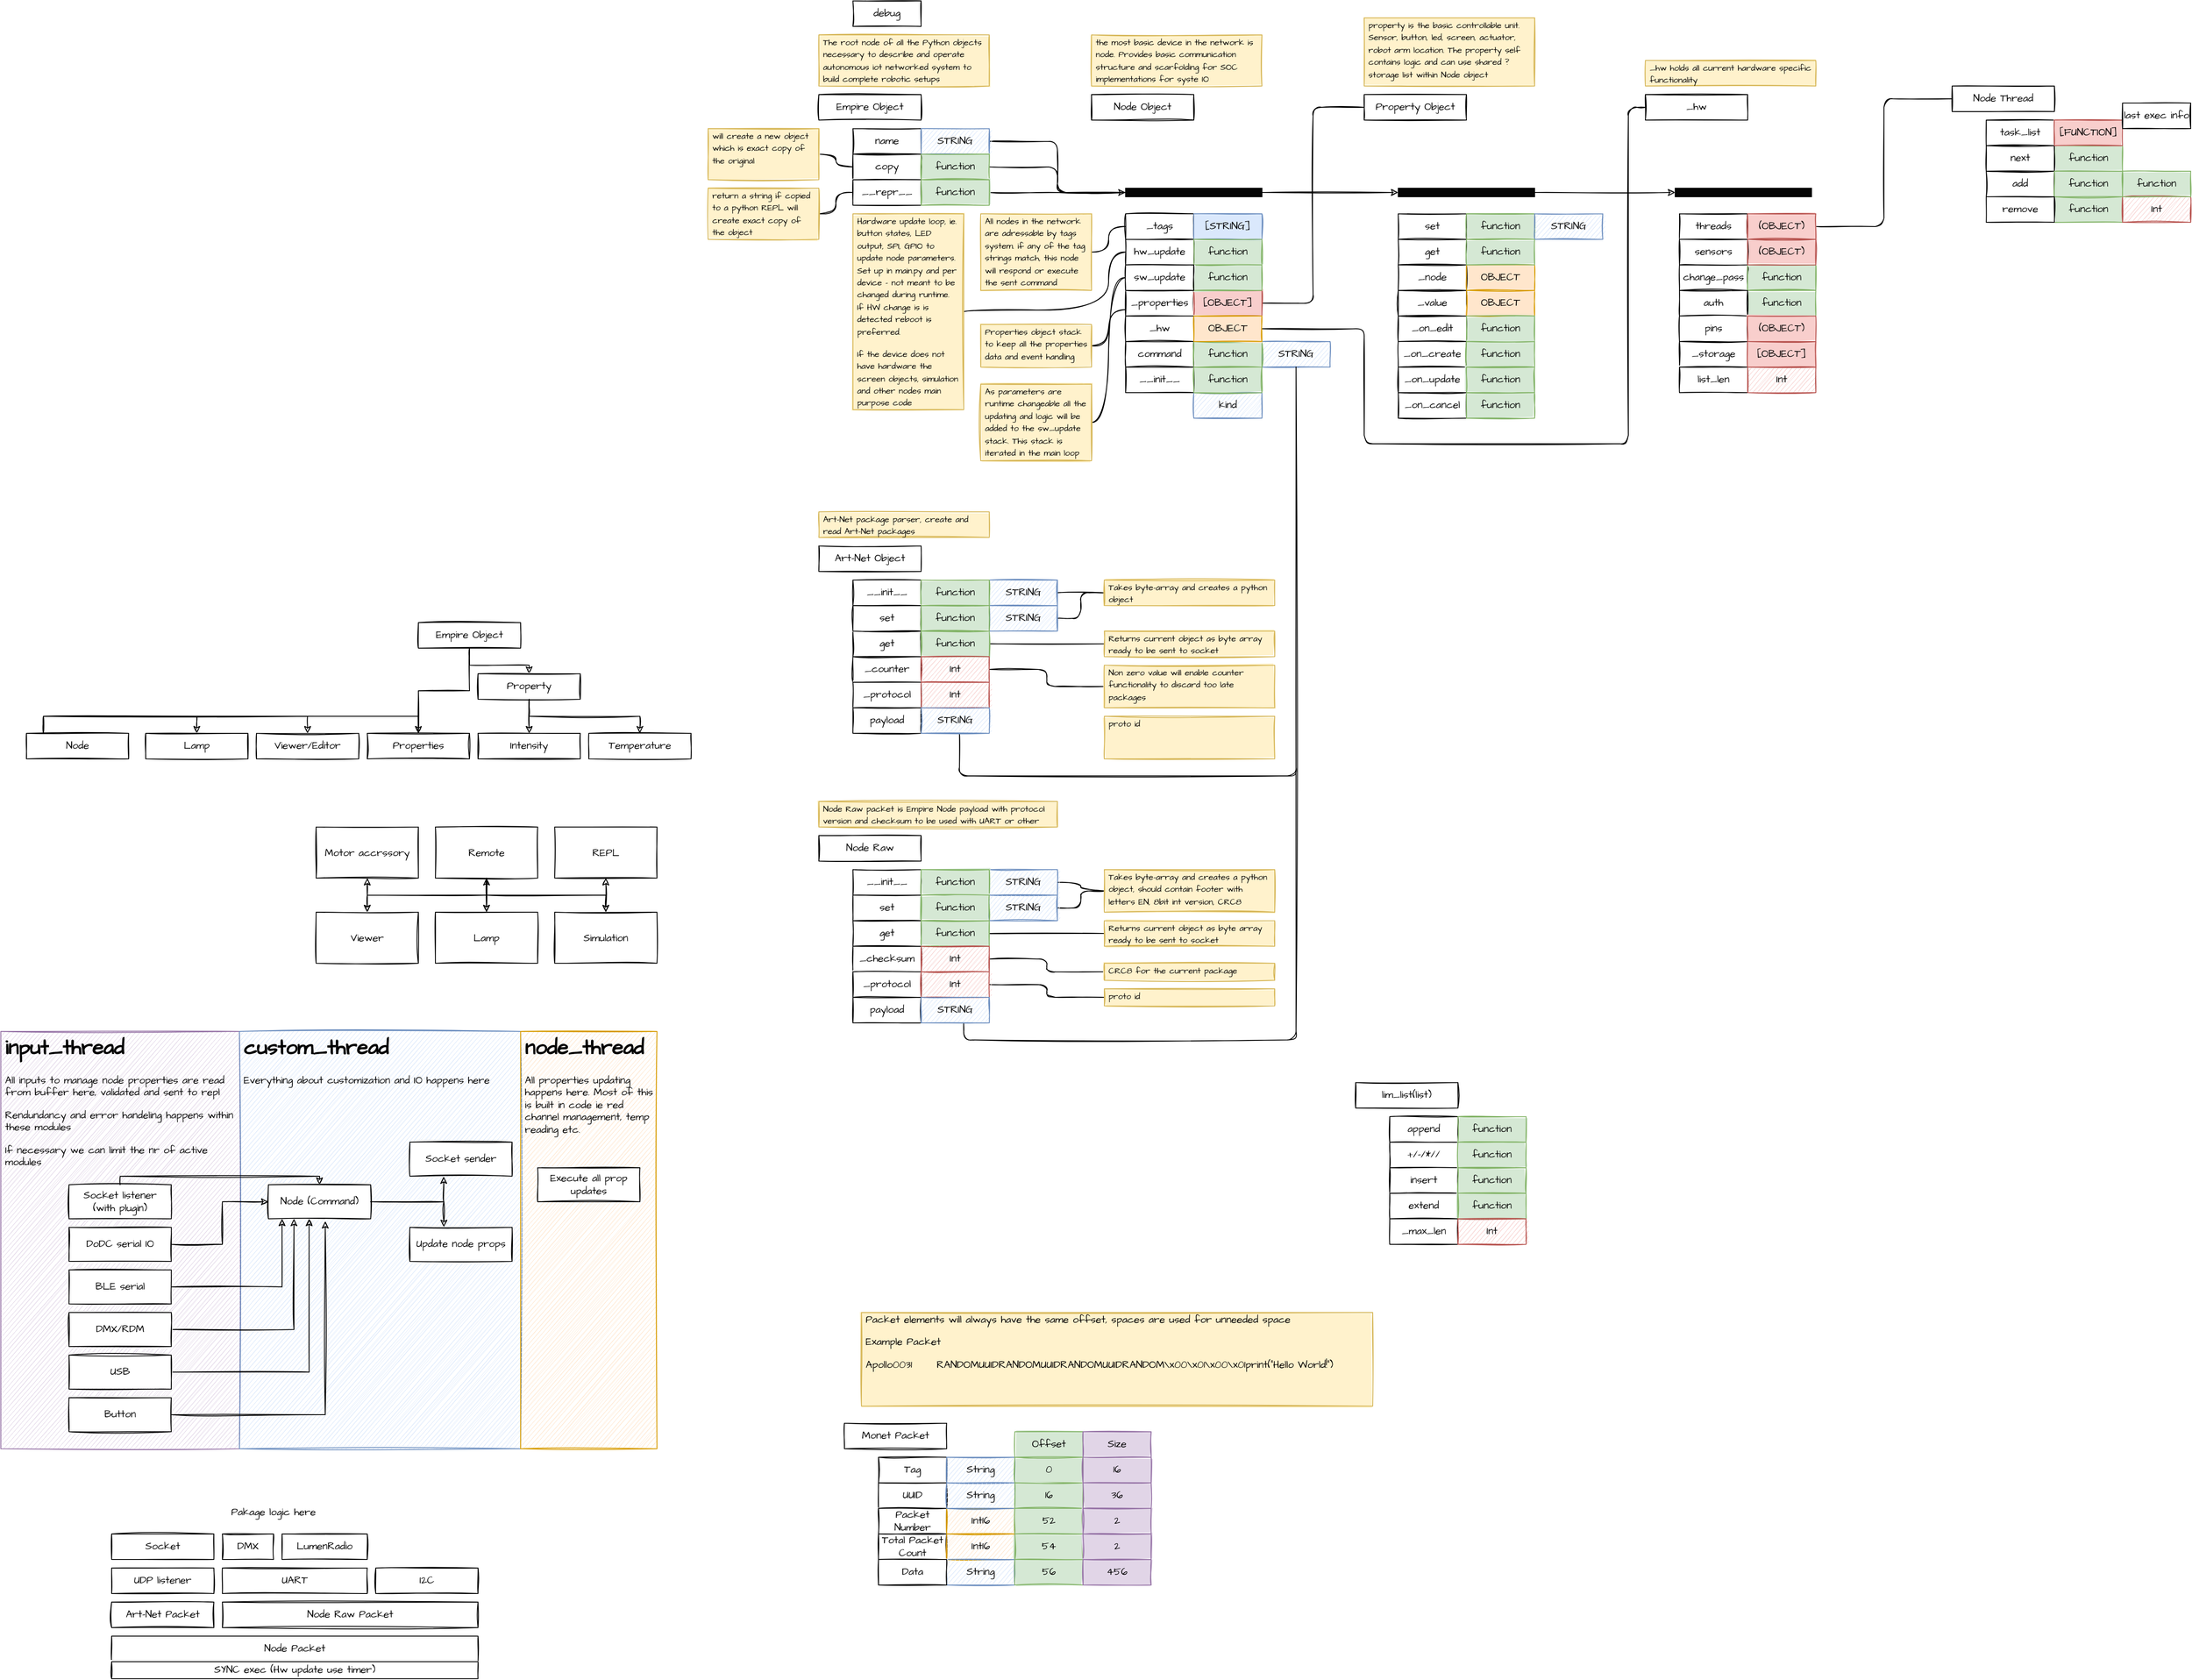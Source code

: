 <mxfile version="20.0.4" type="github">
  <diagram id="UTL9oAtbc97huWoyyTnZ" name="Page-1">
    <mxGraphModel dx="2980" dy="1231" grid="1" gridSize="10" guides="1" tooltips="1" connect="1" arrows="1" fold="1" page="1" pageScale="1" pageWidth="850" pageHeight="1100" math="0" shadow="0">
      <root>
        <mxCell id="0" />
        <mxCell id="1" parent="0" />
        <mxCell id="wwri12M4P4pAhS-KatHB-16" value="&lt;h1&gt;input_thread&lt;/h1&gt;&lt;p&gt;All inputs to manage node properties are read from buffer here, validated and sent to repl&lt;/p&gt;&lt;p&gt;Rendundancy and error handeling happens within these modules&lt;/p&gt;&lt;p&gt;If necessary we can limit the nr of active modules&lt;/p&gt;" style="text;html=1;strokeColor=#9673a6;fillColor=#e1d5e7;spacing=5;spacingTop=-20;whiteSpace=wrap;overflow=hidden;rounded=0;fontFamily=Architects Daughter;fontSource=https%3A%2F%2Ffonts.googleapis.com%2Fcss%3Ffamily%3DArchitects%2BDaughter;sketch=1;" vertex="1" parent="1">
          <mxGeometry x="-850" y="1320" width="280" height="490" as="geometry" />
        </mxCell>
        <mxCell id="wwri12M4P4pAhS-KatHB-17" value="&lt;h1&gt;custom_thread&lt;/h1&gt;&lt;p&gt;Everything about customization and IO happens here&lt;/p&gt;" style="text;html=1;strokeColor=#6c8ebf;fillColor=#dae8fc;spacing=5;spacingTop=-20;whiteSpace=wrap;overflow=hidden;rounded=0;fontFamily=Architects Daughter;fontSource=https%3A%2F%2Ffonts.googleapis.com%2Fcss%3Ffamily%3DArchitects%2BDaughter;sketch=1;" vertex="1" parent="1">
          <mxGeometry x="-570" y="1320" width="330" height="490" as="geometry" />
        </mxCell>
        <UserObject label="Empire Object" link="https://github.com/empire-ai/EmpireNode/blob/main/empire/Empire_Object.py" id="6gGuHzRQzGazjfxGGEVp-71">
          <mxCell style="rounded=0;whiteSpace=wrap;html=1;sketch=1;fontFamily=Architects Daughter;fontSource=https%3A%2F%2Ffonts.googleapis.com%2Fcss%3Ffamily%3DArchitects%2BDaughter;" parent="1" vertex="1">
            <mxGeometry x="110" y="220" width="120" height="30" as="geometry" />
          </mxCell>
        </UserObject>
        <mxCell id="6gGuHzRQzGazjfxGGEVp-72" value="name" style="rounded=0;whiteSpace=wrap;html=1;sketch=1;fontFamily=Architects Daughter;fontSource=https%3A%2F%2Ffonts.googleapis.com%2Fcss%3Ffamily%3DArchitects%2BDaughter;" parent="1" vertex="1">
          <mxGeometry x="150" y="260" width="80" height="30" as="geometry" />
        </mxCell>
        <mxCell id="glC73n-N2dMUQhjcY6fc-61" style="edgeStyle=orthogonalEdgeStyle;rounded=1;sketch=1;jumpStyle=none;orthogonalLoop=1;jettySize=auto;html=1;entryX=0;entryY=0.5;entryDx=0;entryDy=0;endArrow=none;endFill=0;" parent="1" source="6gGuHzRQzGazjfxGGEVp-73" target="glC73n-N2dMUQhjcY6fc-62" edge="1">
          <mxGeometry relative="1" as="geometry">
            <mxPoint x="470" y="335" as="targetPoint" />
          </mxGeometry>
        </mxCell>
        <mxCell id="6gGuHzRQzGazjfxGGEVp-73" value="STRING" style="rounded=0;whiteSpace=wrap;html=1;sketch=1;fontFamily=Architects Daughter;fontSource=https%3A%2F%2Ffonts.googleapis.com%2Fcss%3Ffamily%3DArchitects%2BDaughter;fillColor=#dae8fc;strokeColor=#6c8ebf;" parent="1" vertex="1">
          <mxGeometry x="230" y="260" width="80" height="30" as="geometry" />
        </mxCell>
        <mxCell id="6gGuHzRQzGazjfxGGEVp-85" style="edgeStyle=orthogonalEdgeStyle;rounded=0;sketch=1;orthogonalLoop=1;jettySize=auto;html=1;" parent="1" source="6gGuHzRQzGazjfxGGEVp-74" target="6gGuHzRQzGazjfxGGEVp-76" edge="1">
          <mxGeometry relative="1" as="geometry" />
        </mxCell>
        <mxCell id="6gGuHzRQzGazjfxGGEVp-235" style="edgeStyle=orthogonalEdgeStyle;rounded=0;sketch=1;orthogonalLoop=1;jettySize=auto;html=1;entryX=0.5;entryY=0;entryDx=0;entryDy=0;fontFamily=Architects Daughter;fontSource=https%3A%2F%2Ffonts.googleapis.com%2Fcss%3Ffamily%3DArchitects%2BDaughter;fontSize=10;startArrow=none;startFill=0;endArrow=none;endFill=0;strokeColor=#000000;" parent="1" source="6gGuHzRQzGazjfxGGEVp-74" target="6gGuHzRQzGazjfxGGEVp-89" edge="1">
          <mxGeometry relative="1" as="geometry" />
        </mxCell>
        <mxCell id="6gGuHzRQzGazjfxGGEVp-74" value="Empire Object" style="rounded=0;whiteSpace=wrap;html=1;sketch=1;fontFamily=Architects Daughter;fontSource=https%3A%2F%2Ffonts.googleapis.com%2Fcss%3Ffamily%3DArchitects%2BDaughter;" parent="1" vertex="1">
          <mxGeometry x="-360" y="840" width="120" height="30" as="geometry" />
        </mxCell>
        <mxCell id="6gGuHzRQzGazjfxGGEVp-90" style="edgeStyle=orthogonalEdgeStyle;rounded=0;sketch=1;orthogonalLoop=1;jettySize=auto;html=1;entryX=0.5;entryY=0;entryDx=0;entryDy=0;" parent="1" source="6gGuHzRQzGazjfxGGEVp-75" target="6gGuHzRQzGazjfxGGEVp-89" edge="1">
          <mxGeometry relative="1" as="geometry">
            <Array as="points">
              <mxPoint x="-800" y="950" />
              <mxPoint x="-360" y="950" />
            </Array>
          </mxGeometry>
        </mxCell>
        <mxCell id="6gGuHzRQzGazjfxGGEVp-92" style="edgeStyle=orthogonalEdgeStyle;rounded=0;sketch=1;orthogonalLoop=1;jettySize=auto;html=1;entryX=0.5;entryY=0;entryDx=0;entryDy=0;" parent="1" source="6gGuHzRQzGazjfxGGEVp-75" target="6gGuHzRQzGazjfxGGEVp-91" edge="1">
          <mxGeometry relative="1" as="geometry">
            <Array as="points">
              <mxPoint x="-800" y="950" />
              <mxPoint x="-490" y="950" />
            </Array>
          </mxGeometry>
        </mxCell>
        <mxCell id="6gGuHzRQzGazjfxGGEVp-94" style="edgeStyle=orthogonalEdgeStyle;rounded=0;sketch=1;orthogonalLoop=1;jettySize=auto;html=1;" parent="1" source="6gGuHzRQzGazjfxGGEVp-75" target="6gGuHzRQzGazjfxGGEVp-93" edge="1">
          <mxGeometry relative="1" as="geometry">
            <Array as="points">
              <mxPoint x="-800" y="950" />
              <mxPoint x="-620" y="950" />
            </Array>
          </mxGeometry>
        </mxCell>
        <mxCell id="6gGuHzRQzGazjfxGGEVp-75" value="Node" style="rounded=0;whiteSpace=wrap;html=1;sketch=1;fontFamily=Architects Daughter;fontSource=https%3A%2F%2Ffonts.googleapis.com%2Fcss%3Ffamily%3DArchitects%2BDaughter;" parent="1" vertex="1">
          <mxGeometry x="-820" y="970" width="120" height="30" as="geometry" />
        </mxCell>
        <mxCell id="6gGuHzRQzGazjfxGGEVp-86" style="edgeStyle=orthogonalEdgeStyle;rounded=0;sketch=1;orthogonalLoop=1;jettySize=auto;html=1;" parent="1" source="6gGuHzRQzGazjfxGGEVp-76" target="6gGuHzRQzGazjfxGGEVp-77" edge="1">
          <mxGeometry relative="1" as="geometry" />
        </mxCell>
        <mxCell id="6gGuHzRQzGazjfxGGEVp-88" style="edgeStyle=orthogonalEdgeStyle;rounded=0;sketch=1;orthogonalLoop=1;jettySize=auto;html=1;entryX=0.5;entryY=0;entryDx=0;entryDy=0;" parent="1" source="6gGuHzRQzGazjfxGGEVp-76" target="6gGuHzRQzGazjfxGGEVp-87" edge="1">
          <mxGeometry relative="1" as="geometry">
            <Array as="points">
              <mxPoint x="-230" y="950" />
              <mxPoint x="-100" y="950" />
            </Array>
          </mxGeometry>
        </mxCell>
        <mxCell id="6gGuHzRQzGazjfxGGEVp-76" value="Property" style="rounded=0;whiteSpace=wrap;html=1;sketch=1;fontFamily=Architects Daughter;fontSource=https%3A%2F%2Ffonts.googleapis.com%2Fcss%3Ffamily%3DArchitects%2BDaughter;" parent="1" vertex="1">
          <mxGeometry x="-290" y="900" width="120" height="30" as="geometry" />
        </mxCell>
        <mxCell id="6gGuHzRQzGazjfxGGEVp-77" value="Intensity" style="rounded=0;whiteSpace=wrap;html=1;sketch=1;fontFamily=Architects Daughter;fontSource=https%3A%2F%2Ffonts.googleapis.com%2Fcss%3Ffamily%3DArchitects%2BDaughter;" parent="1" vertex="1">
          <mxGeometry x="-290" y="970" width="120" height="30" as="geometry" />
        </mxCell>
        <mxCell id="6gGuHzRQzGazjfxGGEVp-79" value="copy" style="rounded=0;whiteSpace=wrap;html=1;sketch=1;fontFamily=Architects Daughter;fontSource=https%3A%2F%2Ffonts.googleapis.com%2Fcss%3Ffamily%3DArchitects%2BDaughter;" parent="1" vertex="1">
          <mxGeometry x="150" y="290" width="80" height="30" as="geometry" />
        </mxCell>
        <mxCell id="glC73n-N2dMUQhjcY6fc-60" style="edgeStyle=orthogonalEdgeStyle;rounded=1;sketch=1;jumpStyle=none;orthogonalLoop=1;jettySize=auto;html=1;entryX=0;entryY=0.5;entryDx=0;entryDy=0;endArrow=none;endFill=0;" parent="1" source="6gGuHzRQzGazjfxGGEVp-81" target="glC73n-N2dMUQhjcY6fc-62" edge="1">
          <mxGeometry relative="1" as="geometry">
            <mxPoint x="470" y="335" as="targetPoint" />
          </mxGeometry>
        </mxCell>
        <mxCell id="6gGuHzRQzGazjfxGGEVp-81" value="function" style="rounded=0;whiteSpace=wrap;html=1;sketch=1;fontFamily=Architects Daughter;fontSource=https%3A%2F%2Ffonts.googleapis.com%2Fcss%3Ffamily%3DArchitects%2BDaughter;fillColor=#d5e8d4;strokeColor=#82b366;fillStyle=solid;" parent="1" vertex="1">
          <mxGeometry x="230" y="290" width="80" height="30" as="geometry" />
        </mxCell>
        <mxCell id="6gGuHzRQzGazjfxGGEVp-82" value="__repr__" style="rounded=0;whiteSpace=wrap;html=1;sketch=1;fontFamily=Architects Daughter;fontSource=https%3A%2F%2Ffonts.googleapis.com%2Fcss%3Ffamily%3DArchitects%2BDaughter;" parent="1" vertex="1">
          <mxGeometry x="150" y="320" width="80" height="30" as="geometry" />
        </mxCell>
        <mxCell id="6gGuHzRQzGazjfxGGEVp-137" style="edgeStyle=orthogonalEdgeStyle;rounded=0;sketch=1;orthogonalLoop=1;jettySize=auto;html=1;entryX=0;entryY=0.5;entryDx=0;entryDy=0;" parent="1" source="6gGuHzRQzGazjfxGGEVp-83" edge="1">
          <mxGeometry relative="1" as="geometry">
            <mxPoint x="470" y="335" as="targetPoint" />
          </mxGeometry>
        </mxCell>
        <mxCell id="6gGuHzRQzGazjfxGGEVp-83" value="function" style="rounded=0;whiteSpace=wrap;html=1;sketch=1;fontFamily=Architects Daughter;fontSource=https%3A%2F%2Ffonts.googleapis.com%2Fcss%3Ffamily%3DArchitects%2BDaughter;fillColor=#d5e8d4;strokeColor=#82b366;fillStyle=solid;" parent="1" vertex="1">
          <mxGeometry x="230" y="320" width="80" height="30" as="geometry" />
        </mxCell>
        <mxCell id="6gGuHzRQzGazjfxGGEVp-87" value="Temperature" style="rounded=0;whiteSpace=wrap;html=1;sketch=1;fontFamily=Architects Daughter;fontSource=https%3A%2F%2Ffonts.googleapis.com%2Fcss%3Ffamily%3DArchitects%2BDaughter;" parent="1" vertex="1">
          <mxGeometry x="-160" y="970" width="120" height="30" as="geometry" />
        </mxCell>
        <mxCell id="6gGuHzRQzGazjfxGGEVp-89" value="Properties" style="rounded=0;whiteSpace=wrap;html=1;sketch=1;fontFamily=Architects Daughter;fontSource=https%3A%2F%2Ffonts.googleapis.com%2Fcss%3Ffamily%3DArchitects%2BDaughter;" parent="1" vertex="1">
          <mxGeometry x="-420" y="970" width="120" height="30" as="geometry" />
        </mxCell>
        <mxCell id="6gGuHzRQzGazjfxGGEVp-91" value="Viewer/Editor" style="rounded=0;whiteSpace=wrap;html=1;sketch=1;fontFamily=Architects Daughter;fontSource=https%3A%2F%2Ffonts.googleapis.com%2Fcss%3Ffamily%3DArchitects%2BDaughter;" parent="1" vertex="1">
          <mxGeometry x="-550" y="970" width="120" height="30" as="geometry" />
        </mxCell>
        <mxCell id="6gGuHzRQzGazjfxGGEVp-93" value="Lamp" style="rounded=0;whiteSpace=wrap;html=1;sketch=1;fontFamily=Architects Daughter;fontSource=https%3A%2F%2Ffonts.googleapis.com%2Fcss%3Ffamily%3DArchitects%2BDaughter;" parent="1" vertex="1">
          <mxGeometry x="-680" y="970" width="120" height="30" as="geometry" />
        </mxCell>
        <UserObject label="Node Object" link="https://github.com/empire-ai/EmpireNode/blob/main/empire/node.py" linkTarget="_blank" id="6gGuHzRQzGazjfxGGEVp-95">
          <mxCell style="rounded=0;whiteSpace=wrap;html=1;sketch=1;fontFamily=Architects Daughter;fontSource=https%3A%2F%2Ffonts.googleapis.com%2Fcss%3Ffamily%3DArchitects%2BDaughter;" parent="1" vertex="1">
            <mxGeometry x="430" y="220" width="120" height="30" as="geometry" />
          </mxCell>
        </UserObject>
        <mxCell id="6gGuHzRQzGazjfxGGEVp-103" value="_tags" style="rounded=0;whiteSpace=wrap;html=1;sketch=1;fontFamily=Architects Daughter;fontSource=https%3A%2F%2Ffonts.googleapis.com%2Fcss%3Ffamily%3DArchitects%2BDaughter;" parent="1" vertex="1">
          <mxGeometry x="470" y="360" width="80" height="30" as="geometry" />
        </mxCell>
        <mxCell id="6gGuHzRQzGazjfxGGEVp-104" value="_properties" style="rounded=0;whiteSpace=wrap;html=1;sketch=1;fontFamily=Architects Daughter;fontSource=https%3A%2F%2Ffonts.googleapis.com%2Fcss%3Ffamily%3DArchitects%2BDaughter;" parent="1" vertex="1">
          <mxGeometry x="470" y="450" width="80" height="30" as="geometry" />
        </mxCell>
        <mxCell id="6gGuHzRQzGazjfxGGEVp-105" value="[STRING]" style="rounded=0;whiteSpace=wrap;html=1;sketch=1;fontFamily=Architects Daughter;fontSource=https%3A%2F%2Ffonts.googleapis.com%2Fcss%3Ffamily%3DArchitects%2BDaughter;fillColor=#dae8fc;strokeColor=#6c8ebf;fillStyle=solid;" parent="1" vertex="1">
          <mxGeometry x="550" y="360" width="80" height="30" as="geometry" />
        </mxCell>
        <mxCell id="wwri12M4P4pAhS-KatHB-135" style="edgeStyle=orthogonalEdgeStyle;rounded=1;sketch=1;orthogonalLoop=1;jettySize=auto;html=1;entryX=0;entryY=0.5;entryDx=0;entryDy=0;endArrow=none;endFill=0;" edge="1" parent="1" source="6gGuHzRQzGazjfxGGEVp-106" target="6gGuHzRQzGazjfxGGEVp-115">
          <mxGeometry relative="1" as="geometry" />
        </mxCell>
        <mxCell id="6gGuHzRQzGazjfxGGEVp-106" value="[OBJECT]" style="rounded=0;whiteSpace=wrap;html=1;sketch=1;fontFamily=Architects Daughter;fontSource=https%3A%2F%2Ffonts.googleapis.com%2Fcss%3Ffamily%3DArchitects%2BDaughter;fillColor=#f8cecc;strokeColor=#b85450;fillStyle=solid;" parent="1" vertex="1">
          <mxGeometry x="550" y="450" width="80" height="30" as="geometry" />
        </mxCell>
        <mxCell id="6gGuHzRQzGazjfxGGEVp-108" value="hw_update" style="rounded=0;whiteSpace=wrap;html=1;sketch=1;fontFamily=Architects Daughter;fontSource=https%3A%2F%2Ffonts.googleapis.com%2Fcss%3Ffamily%3DArchitects%2BDaughter;" parent="1" vertex="1">
          <mxGeometry x="470" y="390" width="80" height="30" as="geometry" />
        </mxCell>
        <mxCell id="6gGuHzRQzGazjfxGGEVp-110" value="function" style="rounded=0;whiteSpace=wrap;html=1;sketch=1;fontFamily=Architects Daughter;fontSource=https%3A%2F%2Ffonts.googleapis.com%2Fcss%3Ffamily%3DArchitects%2BDaughter;fillColor=#d5e8d4;strokeColor=#82b366;fillStyle=solid;" parent="1" vertex="1">
          <mxGeometry x="550" y="390" width="80" height="30" as="geometry" />
        </mxCell>
        <mxCell id="6gGuHzRQzGazjfxGGEVp-111" value="_hw" style="rounded=0;whiteSpace=wrap;html=1;sketch=1;fontFamily=Architects Daughter;fontSource=https%3A%2F%2Ffonts.googleapis.com%2Fcss%3Ffamily%3DArchitects%2BDaughter;" parent="1" vertex="1">
          <mxGeometry x="470" y="480" width="80" height="30" as="geometry" />
        </mxCell>
        <mxCell id="6gGuHzRQzGazjfxGGEVp-113" value="_storage" style="rounded=0;whiteSpace=wrap;html=1;sketch=1;fontFamily=Architects Daughter;fontSource=https%3A%2F%2Ffonts.googleapis.com%2Fcss%3Ffamily%3DArchitects%2BDaughter;" parent="1" vertex="1">
          <mxGeometry x="1120" y="510" width="80" height="30" as="geometry" />
        </mxCell>
        <mxCell id="6gGuHzRQzGazjfxGGEVp-114" value="[OBJECT]" style="rounded=0;whiteSpace=wrap;html=1;sketch=1;fontFamily=Architects Daughter;fontSource=https%3A%2F%2Ffonts.googleapis.com%2Fcss%3Ffamily%3DArchitects%2BDaughter;fillColor=#f8cecc;strokeColor=#b85450;fillStyle=solid;" parent="1" vertex="1">
          <mxGeometry x="1200" y="510" width="80" height="30" as="geometry" />
        </mxCell>
        <mxCell id="6gGuHzRQzGazjfxGGEVp-115" value="Property Object" style="rounded=0;whiteSpace=wrap;html=1;sketch=1;fontFamily=Architects Daughter;fontSource=https%3A%2F%2Ffonts.googleapis.com%2Fcss%3Ffamily%3DArchitects%2BDaughter;" parent="1" vertex="1">
          <mxGeometry x="750" y="220" width="120" height="30" as="geometry" />
        </mxCell>
        <mxCell id="6gGuHzRQzGazjfxGGEVp-141" value="_value" style="rounded=0;whiteSpace=wrap;html=1;sketch=1;fontFamily=Architects Daughter;fontSource=https%3A%2F%2Ffonts.googleapis.com%2Fcss%3Ffamily%3DArchitects%2BDaughter;" parent="1" vertex="1">
          <mxGeometry x="790" y="450" width="80" height="30" as="geometry" />
        </mxCell>
        <mxCell id="6gGuHzRQzGazjfxGGEVp-142" value="OBJECT" style="rounded=0;whiteSpace=wrap;html=1;sketch=1;fontFamily=Architects Daughter;fontSource=https%3A%2F%2Ffonts.googleapis.com%2Fcss%3Ffamily%3DArchitects%2BDaughter;fillColor=#ffe6cc;strokeColor=#d79b00;fillStyle=solid;" parent="1" vertex="1">
          <mxGeometry x="870" y="450" width="80" height="30" as="geometry" />
        </mxCell>
        <mxCell id="6gGuHzRQzGazjfxGGEVp-143" value="_on_edit" style="rounded=0;whiteSpace=wrap;html=1;sketch=1;fontFamily=Architects Daughter;fontSource=https%3A%2F%2Ffonts.googleapis.com%2Fcss%3Ffamily%3DArchitects%2BDaughter;" parent="1" vertex="1">
          <mxGeometry x="790" y="480" width="80" height="30" as="geometry" />
        </mxCell>
        <mxCell id="6gGuHzRQzGazjfxGGEVp-144" value="function" style="rounded=0;whiteSpace=wrap;html=1;sketch=1;fontFamily=Architects Daughter;fontSource=https%3A%2F%2Ffonts.googleapis.com%2Fcss%3Ffamily%3DArchitects%2BDaughter;fillColor=#d5e8d4;strokeColor=#82b366;fillStyle=solid;" parent="1" vertex="1">
          <mxGeometry x="870" y="480" width="80" height="30" as="geometry" />
        </mxCell>
        <mxCell id="6gGuHzRQzGazjfxGGEVp-145" value="_on_create" style="rounded=0;whiteSpace=wrap;html=1;sketch=1;fontFamily=Architects Daughter;fontSource=https%3A%2F%2Ffonts.googleapis.com%2Fcss%3Ffamily%3DArchitects%2BDaughter;" parent="1" vertex="1">
          <mxGeometry x="790" y="510" width="80" height="30" as="geometry" />
        </mxCell>
        <mxCell id="6gGuHzRQzGazjfxGGEVp-146" value="function" style="rounded=0;whiteSpace=wrap;html=1;sketch=1;fontFamily=Architects Daughter;fontSource=https%3A%2F%2Ffonts.googleapis.com%2Fcss%3Ffamily%3DArchitects%2BDaughter;fillColor=#d5e8d4;strokeColor=#82b366;fillStyle=solid;" parent="1" vertex="1">
          <mxGeometry x="870" y="510" width="80" height="30" as="geometry" />
        </mxCell>
        <mxCell id="6gGuHzRQzGazjfxGGEVp-147" value="_on_cancel" style="rounded=0;whiteSpace=wrap;html=1;sketch=1;fontFamily=Architects Daughter;fontSource=https%3A%2F%2Ffonts.googleapis.com%2Fcss%3Ffamily%3DArchitects%2BDaughter;" parent="1" vertex="1">
          <mxGeometry x="790" y="570" width="80" height="30" as="geometry" />
        </mxCell>
        <mxCell id="6gGuHzRQzGazjfxGGEVp-148" value="function" style="rounded=0;whiteSpace=wrap;html=1;sketch=1;fontFamily=Architects Daughter;fontSource=https%3A%2F%2Ffonts.googleapis.com%2Fcss%3Ffamily%3DArchitects%2BDaughter;fillColor=#d5e8d4;strokeColor=#82b366;fillStyle=solid;" parent="1" vertex="1">
          <mxGeometry x="870" y="570" width="80" height="30" as="geometry" />
        </mxCell>
        <mxCell id="6gGuHzRQzGazjfxGGEVp-149" value="_on_update" style="rounded=0;whiteSpace=wrap;html=1;sketch=1;fontFamily=Architects Daughter;fontSource=https%3A%2F%2Ffonts.googleapis.com%2Fcss%3Ffamily%3DArchitects%2BDaughter;" parent="1" vertex="1">
          <mxGeometry x="790" y="540" width="80" height="30" as="geometry" />
        </mxCell>
        <mxCell id="6gGuHzRQzGazjfxGGEVp-150" value="function" style="rounded=0;whiteSpace=wrap;html=1;sketch=1;fontFamily=Architects Daughter;fontSource=https%3A%2F%2Ffonts.googleapis.com%2Fcss%3Ffamily%3DArchitects%2BDaughter;fillColor=#d5e8d4;strokeColor=#82b366;fillStyle=solid;" parent="1" vertex="1">
          <mxGeometry x="870" y="540" width="80" height="30" as="geometry" />
        </mxCell>
        <mxCell id="6gGuHzRQzGazjfxGGEVp-151" value="_node" style="rounded=0;whiteSpace=wrap;html=1;sketch=1;fontFamily=Architects Daughter;fontSource=https%3A%2F%2Ffonts.googleapis.com%2Fcss%3Ffamily%3DArchitects%2BDaughter;" parent="1" vertex="1">
          <mxGeometry x="790" y="420" width="80" height="30" as="geometry" />
        </mxCell>
        <mxCell id="6gGuHzRQzGazjfxGGEVp-152" value="OBJECT" style="rounded=0;whiteSpace=wrap;html=1;sketch=1;fontFamily=Architects Daughter;fontSource=https%3A%2F%2Ffonts.googleapis.com%2Fcss%3Ffamily%3DArchitects%2BDaughter;fillColor=#ffe6cc;strokeColor=#d79b00;fillStyle=solid;" parent="1" vertex="1">
          <mxGeometry x="870" y="420" width="80" height="30" as="geometry" />
        </mxCell>
        <mxCell id="6gGuHzRQzGazjfxGGEVp-153" value="set" style="rounded=0;whiteSpace=wrap;html=1;sketch=1;fontFamily=Architects Daughter;fontSource=https%3A%2F%2Ffonts.googleapis.com%2Fcss%3Ffamily%3DArchitects%2BDaughter;" parent="1" vertex="1">
          <mxGeometry x="790" y="360" width="80" height="30" as="geometry" />
        </mxCell>
        <mxCell id="6gGuHzRQzGazjfxGGEVp-154" value="function" style="rounded=0;whiteSpace=wrap;html=1;sketch=1;fontFamily=Architects Daughter;fontSource=https%3A%2F%2Ffonts.googleapis.com%2Fcss%3Ffamily%3DArchitects%2BDaughter;fillColor=#d5e8d4;strokeColor=#82b366;fillStyle=solid;" parent="1" vertex="1">
          <mxGeometry x="870" y="360" width="80" height="30" as="geometry" />
        </mxCell>
        <mxCell id="6gGuHzRQzGazjfxGGEVp-155" value="STRING" style="rounded=0;whiteSpace=wrap;html=1;sketch=1;fontFamily=Architects Daughter;fontSource=https%3A%2F%2Ffonts.googleapis.com%2Fcss%3Ffamily%3DArchitects%2BDaughter;fillColor=#dae8fc;strokeColor=#6c8ebf;" parent="1" vertex="1">
          <mxGeometry x="950" y="360" width="80" height="30" as="geometry" />
        </mxCell>
        <mxCell id="6gGuHzRQzGazjfxGGEVp-156" value="get" style="rounded=0;whiteSpace=wrap;html=1;sketch=1;fontFamily=Architects Daughter;fontSource=https%3A%2F%2Ffonts.googleapis.com%2Fcss%3Ffamily%3DArchitects%2BDaughter;" parent="1" vertex="1">
          <mxGeometry x="790" y="390" width="80" height="30" as="geometry" />
        </mxCell>
        <mxCell id="6gGuHzRQzGazjfxGGEVp-157" value="function" style="rounded=0;whiteSpace=wrap;html=1;sketch=1;fontFamily=Architects Daughter;fontSource=https%3A%2F%2Ffonts.googleapis.com%2Fcss%3Ffamily%3DArchitects%2BDaughter;fillColor=#d5e8d4;strokeColor=#82b366;fillStyle=solid;" parent="1" vertex="1">
          <mxGeometry x="870" y="390" width="80" height="30" as="geometry" />
        </mxCell>
        <mxCell id="6gGuHzRQzGazjfxGGEVp-162" style="edgeStyle=orthogonalEdgeStyle;rounded=0;sketch=1;orthogonalLoop=1;jettySize=auto;html=1;fontFamily=Architects Daughter;fontSource=https%3A%2F%2Ffonts.googleapis.com%2Fcss%3Ffamily%3DArchitects%2BDaughter;" parent="1" source="6gGuHzRQzGazjfxGGEVp-160" target="6gGuHzRQzGazjfxGGEVp-161" edge="1">
          <mxGeometry relative="1" as="geometry">
            <Array as="points">
              <mxPoint x="-280" y="1160" />
              <mxPoint x="-420" y="1160" />
            </Array>
          </mxGeometry>
        </mxCell>
        <mxCell id="6gGuHzRQzGazjfxGGEVp-165" style="edgeStyle=orthogonalEdgeStyle;rounded=0;sketch=1;orthogonalLoop=1;jettySize=auto;html=1;entryX=0.5;entryY=0;entryDx=0;entryDy=0;fontFamily=Architects Daughter;fontSource=https%3A%2F%2Ffonts.googleapis.com%2Fcss%3Ffamily%3DArchitects%2BDaughter;" parent="1" source="6gGuHzRQzGazjfxGGEVp-160" target="6gGuHzRQzGazjfxGGEVp-163" edge="1">
          <mxGeometry relative="1" as="geometry" />
        </mxCell>
        <mxCell id="6gGuHzRQzGazjfxGGEVp-166" value="" style="edgeStyle=orthogonalEdgeStyle;rounded=0;sketch=1;orthogonalLoop=1;jettySize=auto;html=1;fontFamily=Architects Daughter;fontSource=https%3A%2F%2Ffonts.googleapis.com%2Fcss%3Ffamily%3DArchitects%2BDaughter;" parent="1" source="6gGuHzRQzGazjfxGGEVp-160" target="6gGuHzRQzGazjfxGGEVp-163" edge="1">
          <mxGeometry relative="1" as="geometry" />
        </mxCell>
        <mxCell id="6gGuHzRQzGazjfxGGEVp-167" style="edgeStyle=orthogonalEdgeStyle;rounded=0;sketch=1;orthogonalLoop=1;jettySize=auto;html=1;entryX=0.5;entryY=0;entryDx=0;entryDy=0;fontFamily=Architects Daughter;fontSource=https%3A%2F%2Ffonts.googleapis.com%2Fcss%3Ffamily%3DArchitects%2BDaughter;startArrow=classic;startFill=1;" parent="1" source="6gGuHzRQzGazjfxGGEVp-160" target="6gGuHzRQzGazjfxGGEVp-164" edge="1">
          <mxGeometry relative="1" as="geometry">
            <Array as="points">
              <mxPoint x="-280" y="1160" />
              <mxPoint x="-140" y="1160" />
            </Array>
          </mxGeometry>
        </mxCell>
        <mxCell id="6gGuHzRQzGazjfxGGEVp-160" value="&lt;font face=&quot;Architects Daughter&quot; data-font-src=&quot;https://fonts.googleapis.com/css?family=Architects+Daughter&quot;&gt;Remote&lt;/font&gt;" style="rounded=0;whiteSpace=wrap;html=1;sketch=1;fillStyle=solid;" parent="1" vertex="1">
          <mxGeometry x="-340" y="1080" width="120" height="60" as="geometry" />
        </mxCell>
        <mxCell id="6gGuHzRQzGazjfxGGEVp-161" value="&lt;font face=&quot;Architects Daughter&quot; data-font-src=&quot;https://fonts.googleapis.com/css?family=Architects+Daughter&quot;&gt;Viewer&lt;/font&gt;" style="rounded=0;whiteSpace=wrap;html=1;sketch=1;fillStyle=solid;" parent="1" vertex="1">
          <mxGeometry x="-480" y="1180" width="120" height="60" as="geometry" />
        </mxCell>
        <mxCell id="6gGuHzRQzGazjfxGGEVp-163" value="&lt;font face=&quot;Architects Daughter&quot; data-font-src=&quot;https://fonts.googleapis.com/css?family=Architects+Daughter&quot;&gt;Lamp&lt;/font&gt;" style="rounded=0;whiteSpace=wrap;html=1;sketch=1;fillStyle=solid;" parent="1" vertex="1">
          <mxGeometry x="-340" y="1180" width="120" height="60" as="geometry" />
        </mxCell>
        <mxCell id="6gGuHzRQzGazjfxGGEVp-164" value="&lt;font face=&quot;Architects Daughter&quot; data-font-src=&quot;https://fonts.googleapis.com/css?family=Architects+Daughter&quot;&gt;Simulation&lt;/font&gt;" style="rounded=0;whiteSpace=wrap;html=1;sketch=1;fillStyle=solid;" parent="1" vertex="1">
          <mxGeometry x="-200" y="1180" width="120" height="60" as="geometry" />
        </mxCell>
        <mxCell id="6gGuHzRQzGazjfxGGEVp-170" style="edgeStyle=orthogonalEdgeStyle;rounded=0;sketch=1;orthogonalLoop=1;jettySize=auto;html=1;entryX=0.5;entryY=0;entryDx=0;entryDy=0;fontFamily=Architects Daughter;fontSource=https%3A%2F%2Ffonts.googleapis.com%2Fcss%3Ffamily%3DArchitects%2BDaughter;startArrow=classic;startFill=1;" parent="1" source="6gGuHzRQzGazjfxGGEVp-168" target="6gGuHzRQzGazjfxGGEVp-164" edge="1">
          <mxGeometry relative="1" as="geometry" />
        </mxCell>
        <mxCell id="6gGuHzRQzGazjfxGGEVp-168" value="&lt;font face=&quot;Architects Daughter&quot; data-font-src=&quot;https://fonts.googleapis.com/css?family=Architects+Daughter&quot;&gt;REPL&lt;/font&gt;" style="rounded=0;whiteSpace=wrap;html=1;sketch=1;fillStyle=solid;" parent="1" vertex="1">
          <mxGeometry x="-200" y="1080" width="120" height="60" as="geometry" />
        </mxCell>
        <mxCell id="6gGuHzRQzGazjfxGGEVp-172" style="edgeStyle=orthogonalEdgeStyle;rounded=0;sketch=1;orthogonalLoop=1;jettySize=auto;html=1;fontFamily=Architects Daughter;fontSource=https%3A%2F%2Ffonts.googleapis.com%2Fcss%3Ffamily%3DArchitects%2BDaughter;startArrow=classic;startFill=1;" parent="1" source="6gGuHzRQzGazjfxGGEVp-171" target="6gGuHzRQzGazjfxGGEVp-161" edge="1">
          <mxGeometry relative="1" as="geometry" />
        </mxCell>
        <mxCell id="6gGuHzRQzGazjfxGGEVp-171" value="&lt;font face=&quot;Architects Daughter&quot;&gt;Motor accrssory&lt;/font&gt;" style="rounded=0;whiteSpace=wrap;html=1;sketch=1;fillStyle=solid;" parent="1" vertex="1">
          <mxGeometry x="-480" y="1080" width="120" height="60" as="geometry" />
        </mxCell>
        <mxCell id="6gGuHzRQzGazjfxGGEVp-190" value="Pakage logic here" style="text;html=1;strokeColor=none;fillColor=none;align=center;verticalAlign=middle;whiteSpace=wrap;rounded=0;sketch=1;fillStyle=solid;fontFamily=Architects Daughter;fontSource=https%3A%2F%2Ffonts.googleapis.com%2Fcss%3Ffamily%3DArchitects%2BDaughter;" parent="1" vertex="1">
          <mxGeometry x="-640" y="1870" width="220" height="30" as="geometry" />
        </mxCell>
        <mxCell id="6gGuHzRQzGazjfxGGEVp-191" value="UDP listener" style="rounded=0;whiteSpace=wrap;html=1;sketch=1;fontFamily=Architects Daughter;fontSource=https%3A%2F%2Ffonts.googleapis.com%2Fcss%3Ffamily%3DArchitects%2BDaughter;" parent="1" vertex="1">
          <mxGeometry x="-720" y="1950" width="120" height="30" as="geometry" />
        </mxCell>
        <mxCell id="6gGuHzRQzGazjfxGGEVp-192" value="Socket" style="rounded=0;whiteSpace=wrap;html=1;sketch=1;fontFamily=Architects Daughter;fontSource=https%3A%2F%2Ffonts.googleapis.com%2Fcss%3Ffamily%3DArchitects%2BDaughter;" parent="1" vertex="1">
          <mxGeometry x="-720" y="1910" width="120" height="30" as="geometry" />
        </mxCell>
        <mxCell id="6gGuHzRQzGazjfxGGEVp-193" value="Art-Net Packet" style="rounded=0;whiteSpace=wrap;html=1;sketch=1;fontFamily=Architects Daughter;fontSource=https%3A%2F%2Ffonts.googleapis.com%2Fcss%3Ffamily%3DArchitects%2BDaughter;" parent="1" vertex="1">
          <mxGeometry x="-720" y="1990" width="120" height="30" as="geometry" />
        </mxCell>
        <mxCell id="6gGuHzRQzGazjfxGGEVp-199" style="edgeStyle=orthogonalEdgeStyle;rounded=0;sketch=1;orthogonalLoop=1;jettySize=auto;html=1;entryX=0;entryY=0.5;entryDx=0;entryDy=0;fontFamily=Architects Daughter;fontSource=https%3A%2F%2Ffonts.googleapis.com%2Fcss%3Ffamily%3DArchitects%2BDaughter;fontSize=10;startArrow=none;startFill=0;curved=1;endArrow=none;endFill=0;" parent="1" source="6gGuHzRQzGazjfxGGEVp-198" target="6gGuHzRQzGazjfxGGEVp-79" edge="1">
          <mxGeometry relative="1" as="geometry" />
        </mxCell>
        <mxCell id="6gGuHzRQzGazjfxGGEVp-198" value="&lt;p&gt;&lt;font style=&quot;font-size: 10px&quot;&gt;will create a new object which is exact copy of the original&lt;/font&gt;&lt;/p&gt;" style="text;html=1;strokeColor=#d6b656;fillColor=#fff2cc;spacing=5;spacingTop=-20;whiteSpace=wrap;overflow=hidden;rounded=0;sketch=1;fillStyle=solid;fontFamily=Architects Daughter;fontSource=https%3A%2F%2Ffonts.googleapis.com%2Fcss%3Ffamily%3DArchitects%2BDaughter;" parent="1" vertex="1">
          <mxGeometry x="-20" y="260" width="130" height="60" as="geometry" />
        </mxCell>
        <mxCell id="6gGuHzRQzGazjfxGGEVp-201" style="edgeStyle=orthogonalEdgeStyle;curved=1;rounded=0;sketch=1;orthogonalLoop=1;jettySize=auto;html=1;entryX=0;entryY=0.5;entryDx=0;entryDy=0;fontFamily=Architects Daughter;fontSource=https%3A%2F%2Ffonts.googleapis.com%2Fcss%3Ffamily%3DArchitects%2BDaughter;fontSize=10;startArrow=none;startFill=0;endArrow=none;endFill=0;" parent="1" source="6gGuHzRQzGazjfxGGEVp-200" target="6gGuHzRQzGazjfxGGEVp-82" edge="1">
          <mxGeometry relative="1" as="geometry" />
        </mxCell>
        <mxCell id="6gGuHzRQzGazjfxGGEVp-200" value="&lt;p&gt;&lt;font style=&quot;font-size: 10px&quot;&gt;return a string if copied to a python REPL will create exact copy of the object&lt;/font&gt;&lt;/p&gt;" style="text;html=1;strokeColor=#d6b656;fillColor=#fff2cc;spacing=5;spacingTop=-20;whiteSpace=wrap;overflow=hidden;rounded=0;sketch=1;fillStyle=solid;fontFamily=Architects Daughter;fontSource=https%3A%2F%2Ffonts.googleapis.com%2Fcss%3Ffamily%3DArchitects%2BDaughter;" parent="1" vertex="1">
          <mxGeometry x="-20" y="330" width="130" height="60" as="geometry" />
        </mxCell>
        <mxCell id="6gGuHzRQzGazjfxGGEVp-220" value="&lt;p&gt;&lt;font style=&quot;font-size: 10px&quot;&gt;the most basic device in the network is node. Provides basic communication structure and scarfolding for SOC implementations for syste IO&lt;/font&gt;&lt;/p&gt;" style="text;html=1;strokeColor=#d6b656;fillColor=#fff2cc;spacing=5;spacingTop=-20;whiteSpace=wrap;overflow=hidden;rounded=0;sketch=1;fillStyle=solid;fontFamily=Architects Daughter;fontSource=https%3A%2F%2Ffonts.googleapis.com%2Fcss%3Ffamily%3DArchitects%2BDaughter;" parent="1" vertex="1">
          <mxGeometry x="430" y="150" width="200" height="60" as="geometry" />
        </mxCell>
        <mxCell id="6gGuHzRQzGazjfxGGEVp-221" value="&lt;p&gt;&lt;span style=&quot;font-size: 10px&quot;&gt;The root node of all the Python objects necessary to describe and&amp;nbsp;&lt;/span&gt;&lt;span style=&quot;font-size: 10px&quot;&gt;operate autonomous iot networked system to build complete robotic setups&amp;nbsp;&lt;/span&gt;&lt;/p&gt;" style="text;html=1;strokeColor=#d6b656;fillColor=#fff2cc;spacing=5;spacingTop=-20;whiteSpace=wrap;overflow=hidden;rounded=0;sketch=1;fillStyle=solid;fontFamily=Architects Daughter;fontSource=https%3A%2F%2Ffonts.googleapis.com%2Fcss%3Ffamily%3DArchitects%2BDaughter;" parent="1" vertex="1">
          <mxGeometry x="110" y="150" width="200" height="60" as="geometry" />
        </mxCell>
        <mxCell id="6gGuHzRQzGazjfxGGEVp-223" style="edgeStyle=orthogonalEdgeStyle;curved=1;rounded=0;sketch=1;orthogonalLoop=1;jettySize=auto;html=1;fontFamily=Architects Daughter;fontSource=https%3A%2F%2Ffonts.googleapis.com%2Fcss%3Ffamily%3DArchitects%2BDaughter;fontSize=10;startArrow=none;startFill=0;endArrow=none;endFill=0;" parent="1" source="6gGuHzRQzGazjfxGGEVp-222" target="6gGuHzRQzGazjfxGGEVp-103" edge="1">
          <mxGeometry relative="1" as="geometry" />
        </mxCell>
        <mxCell id="6gGuHzRQzGazjfxGGEVp-222" value="&lt;p&gt;&lt;font style=&quot;font-size: 10px&quot;&gt;All nodes in the network are adressable by tags system. if any of the tag strings match, this node will respond or execute the sent command&lt;/font&gt;&lt;/p&gt;" style="text;html=1;strokeColor=#d6b656;fillColor=#fff2cc;spacing=5;spacingTop=-20;whiteSpace=wrap;overflow=hidden;rounded=0;sketch=1;fillStyle=solid;fontFamily=Architects Daughter;fontSource=https%3A%2F%2Ffonts.googleapis.com%2Fcss%3Ffamily%3DArchitects%2BDaughter;" parent="1" vertex="1">
          <mxGeometry x="300" y="360" width="130" height="90" as="geometry" />
        </mxCell>
        <mxCell id="6gGuHzRQzGazjfxGGEVp-225" style="edgeStyle=orthogonalEdgeStyle;curved=1;rounded=0;sketch=1;orthogonalLoop=1;jettySize=auto;html=1;entryX=0;entryY=0.5;entryDx=0;entryDy=0;fontFamily=Architects Daughter;fontSource=https%3A%2F%2Ffonts.googleapis.com%2Fcss%3Ffamily%3DArchitects%2BDaughter;fontSize=10;startArrow=none;startFill=0;endArrow=none;endFill=0;exitX=1;exitY=0.5;exitDx=0;exitDy=0;" parent="1" source="6gGuHzRQzGazjfxGGEVp-224" target="6gGuHzRQzGazjfxGGEVp-108" edge="1">
          <mxGeometry relative="1" as="geometry">
            <Array as="points">
              <mxPoint x="280" y="473" />
              <mxPoint x="450" y="473" />
              <mxPoint x="450" y="405" />
            </Array>
          </mxGeometry>
        </mxCell>
        <mxCell id="6gGuHzRQzGazjfxGGEVp-224" value="&lt;p&gt;&lt;font style=&quot;font-size: 10px&quot;&gt;Hardware update loop, ie. button states, LED output, SPI, GPIO to update node parameters.&lt;br&gt;Set up in main.py and per device - not meant to be changed during runtime.&amp;nbsp;&lt;br&gt;If HW change is is detected reboot is preferred.&lt;/font&gt;&lt;/p&gt;&lt;p&gt;&lt;font style=&quot;font-size: 10px&quot;&gt;If the device does not have hardware the screen objects, simulation and other nodes main purpose code&lt;/font&gt;&lt;/p&gt;" style="text;html=1;strokeColor=#d6b656;fillColor=#fff2cc;spacing=5;spacingTop=-20;whiteSpace=wrap;overflow=hidden;rounded=0;sketch=1;fillStyle=solid;fontFamily=Architects Daughter;fontSource=https%3A%2F%2Ffonts.googleapis.com%2Fcss%3Ffamily%3DArchitects%2BDaughter;" parent="1" vertex="1">
          <mxGeometry x="150" y="360" width="130" height="230" as="geometry" />
        </mxCell>
        <mxCell id="6gGuHzRQzGazjfxGGEVp-227" style="edgeStyle=orthogonalEdgeStyle;curved=1;rounded=0;sketch=1;orthogonalLoop=1;jettySize=auto;html=1;entryX=0;entryY=0.5;entryDx=0;entryDy=0;fontFamily=Architects Daughter;fontSource=https%3A%2F%2Ffonts.googleapis.com%2Fcss%3Ffamily%3DArchitects%2BDaughter;fontSize=10;startArrow=none;startFill=0;endArrow=none;endFill=0;" parent="1" source="6gGuHzRQzGazjfxGGEVp-226" target="6gGuHzRQzGazjfxGGEVp-107" edge="1">
          <mxGeometry relative="1" as="geometry" />
        </mxCell>
        <mxCell id="6gGuHzRQzGazjfxGGEVp-226" value="&lt;p&gt;&lt;font style=&quot;font-size: 10px&quot;&gt;As parameters are runtime changeable all the updating and logic will be added to the sw_update stack. This stack is iterated in the main loop&lt;/font&gt;&lt;/p&gt;" style="text;html=1;strokeColor=#d6b656;fillColor=#fff2cc;spacing=5;spacingTop=-20;whiteSpace=wrap;overflow=hidden;rounded=0;sketch=1;fillStyle=solid;fontFamily=Architects Daughter;fontSource=https%3A%2F%2Ffonts.googleapis.com%2Fcss%3Ffamily%3DArchitects%2BDaughter;" parent="1" vertex="1">
          <mxGeometry x="300" y="560" width="130" height="90" as="geometry" />
        </mxCell>
        <mxCell id="6gGuHzRQzGazjfxGGEVp-229" style="edgeStyle=orthogonalEdgeStyle;curved=1;rounded=0;sketch=1;orthogonalLoop=1;jettySize=auto;html=1;entryX=0;entryY=0.75;entryDx=0;entryDy=0;fontFamily=Architects Daughter;fontSource=https%3A%2F%2Ffonts.googleapis.com%2Fcss%3Ffamily%3DArchitects%2BDaughter;fontSize=10;startArrow=none;startFill=0;endArrow=none;endFill=0;" parent="1" source="6gGuHzRQzGazjfxGGEVp-228" target="6gGuHzRQzGazjfxGGEVp-104" edge="1">
          <mxGeometry relative="1" as="geometry" />
        </mxCell>
        <mxCell id="6gGuHzRQzGazjfxGGEVp-228" value="&lt;p&gt;&lt;font style=&quot;font-size: 10px&quot;&gt;Properties object stack to keep all the properties data and event handling&lt;/font&gt;&lt;/p&gt;" style="text;html=1;strokeColor=#d6b656;fillColor=#fff2cc;spacing=5;spacingTop=-20;whiteSpace=wrap;overflow=hidden;rounded=0;sketch=1;fillStyle=solid;fontFamily=Architects Daughter;fontSource=https%3A%2F%2Ffonts.googleapis.com%2Fcss%3Ffamily%3DArchitects%2BDaughter;" parent="1" vertex="1">
          <mxGeometry x="300" y="490" width="130" height="50" as="geometry" />
        </mxCell>
        <mxCell id="6gGuHzRQzGazjfxGGEVp-231" value="threads" style="rounded=0;whiteSpace=wrap;html=1;sketch=1;fontFamily=Architects Daughter;fontSource=https%3A%2F%2Ffonts.googleapis.com%2Fcss%3Ffamily%3DArchitects%2BDaughter;" parent="1" vertex="1">
          <mxGeometry x="1120" y="360" width="80" height="30" as="geometry" />
        </mxCell>
        <mxCell id="6gGuHzRQzGazjfxGGEVp-232" value="command" style="rounded=0;whiteSpace=wrap;html=1;sketch=1;fontFamily=Architects Daughter;fontSource=https%3A%2F%2Ffonts.googleapis.com%2Fcss%3Ffamily%3DArchitects%2BDaughter;" parent="1" vertex="1">
          <mxGeometry x="470" y="510" width="80" height="30" as="geometry" />
        </mxCell>
        <mxCell id="6gGuHzRQzGazjfxGGEVp-233" value="STRING" style="rounded=0;whiteSpace=wrap;html=1;sketch=1;fontFamily=Architects Daughter;fontSource=https%3A%2F%2Ffonts.googleapis.com%2Fcss%3Ffamily%3DArchitects%2BDaughter;fillColor=#dae8fc;strokeColor=#6c8ebf;" parent="1" vertex="1">
          <mxGeometry x="630" y="510" width="80" height="30" as="geometry" />
        </mxCell>
        <mxCell id="6gGuHzRQzGazjfxGGEVp-234" value="function" style="rounded=0;whiteSpace=wrap;html=1;sketch=1;fontFamily=Architects Daughter;fontSource=https%3A%2F%2Ffonts.googleapis.com%2Fcss%3Ffamily%3DArchitects%2BDaughter;fillColor=#d5e8d4;strokeColor=#82b366;fillStyle=solid;" parent="1" vertex="1">
          <mxGeometry x="550" y="510" width="80" height="30" as="geometry" />
        </mxCell>
        <mxCell id="6gGuHzRQzGazjfxGGEVp-236" value="&lt;p&gt;&lt;font style=&quot;font-size: 10px&quot;&gt;property is the basic controllable unit. Sensor, button, led, screen, actuator, robot arm location. The property self contains logic and can use shared ?storage list within Node object&lt;/font&gt;&lt;/p&gt;" style="text;html=1;strokeColor=#d6b656;fillColor=#fff2cc;spacing=5;spacingTop=-20;whiteSpace=wrap;overflow=hidden;rounded=0;sketch=1;fillStyle=solid;fontFamily=Architects Daughter;fontSource=https%3A%2F%2Ffonts.googleapis.com%2Fcss%3Ffamily%3DArchitects%2BDaughter;" parent="1" vertex="1">
          <mxGeometry x="750" y="130" width="200" height="80" as="geometry" />
        </mxCell>
        <mxCell id="glC73n-N2dMUQhjcY6fc-1" value="Node Packet" style="rounded=0;whiteSpace=wrap;html=1;sketch=1;fontFamily=Architects Daughter;fontSource=https%3A%2F%2Ffonts.googleapis.com%2Fcss%3Ffamily%3DArchitects%2BDaughter;" parent="1" vertex="1">
          <mxGeometry x="-720" y="2030" width="430" height="30" as="geometry" />
        </mxCell>
        <mxCell id="glC73n-N2dMUQhjcY6fc-2" value="Node Raw Packet" style="rounded=0;whiteSpace=wrap;html=1;sketch=1;fontFamily=Architects Daughter;fontSource=https%3A%2F%2Ffonts.googleapis.com%2Fcss%3Ffamily%3DArchitects%2BDaughter;" parent="1" vertex="1">
          <mxGeometry x="-590" y="1990" width="300" height="30" as="geometry" />
        </mxCell>
        <mxCell id="glC73n-N2dMUQhjcY6fc-3" value="UART" style="rounded=0;whiteSpace=wrap;html=1;sketch=1;fontFamily=Architects Daughter;fontSource=https%3A%2F%2Ffonts.googleapis.com%2Fcss%3Ffamily%3DArchitects%2BDaughter;" parent="1" vertex="1">
          <mxGeometry x="-590" y="1950" width="170" height="30" as="geometry" />
        </mxCell>
        <mxCell id="glC73n-N2dMUQhjcY6fc-4" value="I2C" style="rounded=0;whiteSpace=wrap;html=1;sketch=1;fontFamily=Architects Daughter;fontSource=https%3A%2F%2Ffonts.googleapis.com%2Fcss%3Ffamily%3DArchitects%2BDaughter;" parent="1" vertex="1">
          <mxGeometry x="-410" y="1950" width="120" height="30" as="geometry" />
        </mxCell>
        <mxCell id="glC73n-N2dMUQhjcY6fc-5" value="DMX" style="rounded=0;whiteSpace=wrap;html=1;sketch=1;fontFamily=Architects Daughter;fontSource=https%3A%2F%2Ffonts.googleapis.com%2Fcss%3Ffamily%3DArchitects%2BDaughter;" parent="1" vertex="1">
          <mxGeometry x="-590" y="1910" width="60" height="30" as="geometry" />
        </mxCell>
        <mxCell id="glC73n-N2dMUQhjcY6fc-6" value="LumenRadio" style="rounded=0;whiteSpace=wrap;html=1;sketch=1;fontFamily=Architects Daughter;fontSource=https%3A%2F%2Ffonts.googleapis.com%2Fcss%3Ffamily%3DArchitects%2BDaughter;" parent="1" vertex="1">
          <mxGeometry x="-520" y="1910" width="100" height="30" as="geometry" />
        </mxCell>
        <mxCell id="glC73n-N2dMUQhjcY6fc-7" value="SYNC exec (Hw update use timer)" style="rounded=0;whiteSpace=wrap;html=1;sketch=1;fontFamily=Architects Daughter;fontSource=https%3A%2F%2Ffonts.googleapis.com%2Fcss%3Ffamily%3DArchitects%2BDaughter;" parent="1" vertex="1">
          <mxGeometry x="-720" y="2060" width="430" height="20" as="geometry" />
        </mxCell>
        <UserObject label="Art-Net Object" id="glC73n-N2dMUQhjcY6fc-9">
          <mxCell style="rounded=0;whiteSpace=wrap;html=1;sketch=1;fontFamily=Architects Daughter;fontSource=https%3A%2F%2Ffonts.googleapis.com%2Fcss%3Ffamily%3DArchitects%2BDaughter;" parent="1" vertex="1">
            <mxGeometry x="110" y="750" width="120" height="30" as="geometry" />
          </mxCell>
        </UserObject>
        <mxCell id="glC73n-N2dMUQhjcY6fc-10" value="__init__" style="rounded=0;whiteSpace=wrap;html=1;sketch=1;fontFamily=Architects Daughter;fontSource=https%3A%2F%2Ffonts.googleapis.com%2Fcss%3Ffamily%3DArchitects%2BDaughter;" parent="1" vertex="1">
          <mxGeometry x="150" y="790" width="80" height="30" as="geometry" />
        </mxCell>
        <mxCell id="glC73n-N2dMUQhjcY6fc-22" style="edgeStyle=orthogonalEdgeStyle;orthogonalLoop=1;jettySize=auto;html=1;sketch=1;endArrow=none;endFill=0;curved=1;" parent="1" source="glC73n-N2dMUQhjcY6fc-11" target="glC73n-N2dMUQhjcY6fc-21" edge="1">
          <mxGeometry relative="1" as="geometry" />
        </mxCell>
        <mxCell id="glC73n-N2dMUQhjcY6fc-11" value="STRING" style="rounded=0;whiteSpace=wrap;html=1;sketch=1;fontFamily=Architects Daughter;fontSource=https%3A%2F%2Ffonts.googleapis.com%2Fcss%3Ffamily%3DArchitects%2BDaughter;fillColor=#dae8fc;strokeColor=#6c8ebf;" parent="1" vertex="1">
          <mxGeometry x="310" y="790" width="80" height="30" as="geometry" />
        </mxCell>
        <mxCell id="glC73n-N2dMUQhjcY6fc-12" value="get" style="rounded=0;whiteSpace=wrap;html=1;sketch=1;fontFamily=Architects Daughter;fontSource=https%3A%2F%2Ffonts.googleapis.com%2Fcss%3Ffamily%3DArchitects%2BDaughter;" parent="1" vertex="1">
          <mxGeometry x="150" y="850" width="80" height="30" as="geometry" />
        </mxCell>
        <mxCell id="glC73n-N2dMUQhjcY6fc-13" value="function" style="rounded=0;whiteSpace=wrap;html=1;sketch=1;fontFamily=Architects Daughter;fontSource=https%3A%2F%2Ffonts.googleapis.com%2Fcss%3Ffamily%3DArchitects%2BDaughter;fillColor=#d5e8d4;strokeColor=#82b366;fillStyle=solid;" parent="1" vertex="1">
          <mxGeometry x="230" y="790" width="80" height="30" as="geometry" />
        </mxCell>
        <mxCell id="glC73n-N2dMUQhjcY6fc-14" value="set" style="rounded=0;whiteSpace=wrap;html=1;sketch=1;fontFamily=Architects Daughter;fontSource=https%3A%2F%2Ffonts.googleapis.com%2Fcss%3Ffamily%3DArchitects%2BDaughter;" parent="1" vertex="1">
          <mxGeometry x="150" y="820" width="80" height="30" as="geometry" />
        </mxCell>
        <mxCell id="glC73n-N2dMUQhjcY6fc-24" style="edgeStyle=orthogonalEdgeStyle;curved=1;sketch=1;orthogonalLoop=1;jettySize=auto;html=1;endArrow=none;endFill=0;" parent="1" source="glC73n-N2dMUQhjcY6fc-15" target="glC73n-N2dMUQhjcY6fc-23" edge="1">
          <mxGeometry relative="1" as="geometry" />
        </mxCell>
        <mxCell id="glC73n-N2dMUQhjcY6fc-15" value="function" style="rounded=0;whiteSpace=wrap;html=1;sketch=1;fontFamily=Architects Daughter;fontSource=https%3A%2F%2Ffonts.googleapis.com%2Fcss%3Ffamily%3DArchitects%2BDaughter;fillColor=#d5e8d4;strokeColor=#82b366;fillStyle=solid;" parent="1" vertex="1">
          <mxGeometry x="230" y="850" width="80" height="30" as="geometry" />
        </mxCell>
        <mxCell id="glC73n-N2dMUQhjcY6fc-18" value="&lt;p&gt;&lt;span style=&quot;font-size: 10px;&quot;&gt;Art-Net package parser, create and read Art-Net packages&lt;/span&gt;&lt;/p&gt;" style="text;html=1;strokeColor=#d6b656;fillColor=#fff2cc;spacing=5;spacingTop=-20;whiteSpace=wrap;overflow=hidden;rounded=0;sketch=1;fillStyle=solid;fontFamily=Architects Daughter;fontSource=https%3A%2F%2Ffonts.googleapis.com%2Fcss%3Ffamily%3DArchitects%2BDaughter;" parent="1" vertex="1">
          <mxGeometry x="110" y="710" width="200" height="30" as="geometry" />
        </mxCell>
        <mxCell id="glC73n-N2dMUQhjcY6fc-25" style="edgeStyle=orthogonalEdgeStyle;sketch=1;orthogonalLoop=1;jettySize=auto;html=1;entryX=0;entryY=0.5;entryDx=0;entryDy=0;endArrow=none;endFill=0;rounded=1;jumpStyle=none;" parent="1" source="glC73n-N2dMUQhjcY6fc-19" target="glC73n-N2dMUQhjcY6fc-21" edge="1">
          <mxGeometry relative="1" as="geometry" />
        </mxCell>
        <mxCell id="glC73n-N2dMUQhjcY6fc-19" value="STRING" style="rounded=0;whiteSpace=wrap;html=1;sketch=1;fontFamily=Architects Daughter;fontSource=https%3A%2F%2Ffonts.googleapis.com%2Fcss%3Ffamily%3DArchitects%2BDaughter;fillColor=#dae8fc;strokeColor=#6c8ebf;" parent="1" vertex="1">
          <mxGeometry x="310" y="820" width="80" height="30" as="geometry" />
        </mxCell>
        <mxCell id="glC73n-N2dMUQhjcY6fc-20" value="function" style="rounded=0;whiteSpace=wrap;html=1;sketch=1;fontFamily=Architects Daughter;fontSource=https%3A%2F%2Ffonts.googleapis.com%2Fcss%3Ffamily%3DArchitects%2BDaughter;fillColor=#d5e8d4;strokeColor=#82b366;fillStyle=solid;" parent="1" vertex="1">
          <mxGeometry x="230" y="820" width="80" height="30" as="geometry" />
        </mxCell>
        <mxCell id="glC73n-N2dMUQhjcY6fc-21" value="&lt;p&gt;&lt;span style=&quot;font-size: 10px;&quot;&gt;Takes byte-array and creates a python object&lt;/span&gt;&lt;/p&gt;" style="text;html=1;strokeColor=#d6b656;fillColor=#fff2cc;spacing=5;spacingTop=-20;whiteSpace=wrap;overflow=hidden;rounded=0;sketch=1;fillStyle=solid;fontFamily=Architects Daughter;fontSource=https%3A%2F%2Ffonts.googleapis.com%2Fcss%3Ffamily%3DArchitects%2BDaughter;" parent="1" vertex="1">
          <mxGeometry x="445" y="790" width="200" height="30" as="geometry" />
        </mxCell>
        <mxCell id="glC73n-N2dMUQhjcY6fc-23" value="&lt;p&gt;&lt;span style=&quot;font-size: 10px;&quot;&gt;Returns current object as byte array ready to be sent to socket&lt;/span&gt;&lt;/p&gt;" style="text;html=1;strokeColor=#d6b656;fillColor=#fff2cc;spacing=5;spacingTop=-20;whiteSpace=wrap;overflow=hidden;rounded=0;sketch=1;fillStyle=solid;fontFamily=Architects Daughter;fontSource=https%3A%2F%2Ffonts.googleapis.com%2Fcss%3Ffamily%3DArchitects%2BDaughter;" parent="1" vertex="1">
          <mxGeometry x="445" y="850" width="200" height="30" as="geometry" />
        </mxCell>
        <mxCell id="glC73n-N2dMUQhjcY6fc-26" value="_counter" style="rounded=0;whiteSpace=wrap;html=1;sketch=1;fontFamily=Architects Daughter;fontSource=https%3A%2F%2Ffonts.googleapis.com%2Fcss%3Ffamily%3DArchitects%2BDaughter;" parent="1" vertex="1">
          <mxGeometry x="150" y="880" width="80" height="30" as="geometry" />
        </mxCell>
        <mxCell id="glC73n-N2dMUQhjcY6fc-31" style="edgeStyle=orthogonalEdgeStyle;rounded=1;sketch=1;jumpStyle=none;orthogonalLoop=1;jettySize=auto;html=1;entryX=0;entryY=0.5;entryDx=0;entryDy=0;endArrow=none;endFill=0;" parent="1" source="glC73n-N2dMUQhjcY6fc-27" target="glC73n-N2dMUQhjcY6fc-30" edge="1">
          <mxGeometry relative="1" as="geometry" />
        </mxCell>
        <mxCell id="glC73n-N2dMUQhjcY6fc-27" value="Int" style="rounded=0;whiteSpace=wrap;html=1;sketch=1;fontFamily=Architects Daughter;fontSource=https%3A%2F%2Ffonts.googleapis.com%2Fcss%3Ffamily%3DArchitects%2BDaughter;fillColor=#f8cecc;strokeColor=#b85450;" parent="1" vertex="1">
          <mxGeometry x="230" y="880" width="80" height="30" as="geometry" />
        </mxCell>
        <mxCell id="glC73n-N2dMUQhjcY6fc-28" value="_protocol" style="rounded=0;whiteSpace=wrap;html=1;sketch=1;fontFamily=Architects Daughter;fontSource=https%3A%2F%2Ffonts.googleapis.com%2Fcss%3Ffamily%3DArchitects%2BDaughter;" parent="1" vertex="1">
          <mxGeometry x="150" y="910" width="80" height="30" as="geometry" />
        </mxCell>
        <mxCell id="glC73n-N2dMUQhjcY6fc-29" value="Int" style="rounded=0;whiteSpace=wrap;html=1;sketch=1;fontFamily=Architects Daughter;fontSource=https%3A%2F%2Ffonts.googleapis.com%2Fcss%3Ffamily%3DArchitects%2BDaughter;fillColor=#f8cecc;strokeColor=#b85450;" parent="1" vertex="1">
          <mxGeometry x="230" y="910" width="80" height="30" as="geometry" />
        </mxCell>
        <mxCell id="glC73n-N2dMUQhjcY6fc-30" value="&lt;p&gt;&lt;span style=&quot;font-size: 10px;&quot;&gt;Non zero value will enable counter functionality to discard too late packages&lt;/span&gt;&lt;/p&gt;" style="text;html=1;strokeColor=#d6b656;fillColor=#fff2cc;spacing=5;spacingTop=-20;whiteSpace=wrap;overflow=hidden;rounded=0;sketch=1;fillStyle=solid;fontFamily=Architects Daughter;fontSource=https%3A%2F%2Ffonts.googleapis.com%2Fcss%3Ffamily%3DArchitects%2BDaughter;" parent="1" vertex="1">
          <mxGeometry x="445" y="890" width="200" height="50" as="geometry" />
        </mxCell>
        <mxCell id="glC73n-N2dMUQhjcY6fc-32" value="&lt;p&gt;&lt;span style=&quot;font-size: 10px;&quot;&gt;proto id&lt;/span&gt;&lt;/p&gt;" style="text;html=1;strokeColor=#d6b656;fillColor=#fff2cc;spacing=5;spacingTop=-20;whiteSpace=wrap;overflow=hidden;rounded=0;sketch=1;fillStyle=solid;fontFamily=Architects Daughter;fontSource=https%3A%2F%2Ffonts.googleapis.com%2Fcss%3Ffamily%3DArchitects%2BDaughter;" parent="1" vertex="1">
          <mxGeometry x="445" y="950" width="200" height="50" as="geometry" />
        </mxCell>
        <mxCell id="glC73n-N2dMUQhjcY6fc-57" value="payload" style="rounded=0;whiteSpace=wrap;html=1;sketch=1;fontFamily=Architects Daughter;fontSource=https%3A%2F%2Ffonts.googleapis.com%2Fcss%3Ffamily%3DArchitects%2BDaughter;" parent="1" vertex="1">
          <mxGeometry x="150" y="940" width="80" height="30" as="geometry" />
        </mxCell>
        <mxCell id="glC73n-N2dMUQhjcY6fc-59" style="edgeStyle=orthogonalEdgeStyle;rounded=1;sketch=1;jumpStyle=none;orthogonalLoop=1;jettySize=auto;html=1;entryX=0.5;entryY=1;entryDx=0;entryDy=0;endArrow=none;endFill=0;" parent="1" source="glC73n-N2dMUQhjcY6fc-58" target="6gGuHzRQzGazjfxGGEVp-233" edge="1">
          <mxGeometry relative="1" as="geometry">
            <Array as="points">
              <mxPoint x="275" y="1020" />
              <mxPoint x="670" y="1020" />
            </Array>
          </mxGeometry>
        </mxCell>
        <mxCell id="glC73n-N2dMUQhjcY6fc-58" value="STRING" style="rounded=0;whiteSpace=wrap;html=1;sketch=1;fontFamily=Architects Daughter;fontSource=https%3A%2F%2Ffonts.googleapis.com%2Fcss%3Ffamily%3DArchitects%2BDaughter;fillColor=#dae8fc;strokeColor=#6c8ebf;" parent="1" vertex="1">
          <mxGeometry x="230" y="940" width="80" height="30" as="geometry" />
        </mxCell>
        <mxCell id="glC73n-N2dMUQhjcY6fc-64" style="edgeStyle=orthogonalEdgeStyle;rounded=1;sketch=1;jumpStyle=none;orthogonalLoop=1;jettySize=auto;html=1;entryX=0;entryY=0.5;entryDx=0;entryDy=0;endArrow=classic;endFill=1;" parent="1" source="glC73n-N2dMUQhjcY6fc-62" target="glC73n-N2dMUQhjcY6fc-63" edge="1">
          <mxGeometry relative="1" as="geometry" />
        </mxCell>
        <mxCell id="glC73n-N2dMUQhjcY6fc-62" value="" style="rounded=0;whiteSpace=wrap;html=1;fillColor=#050505;" parent="1" vertex="1">
          <mxGeometry x="470" y="330" width="160" height="10" as="geometry" />
        </mxCell>
        <mxCell id="wwri12M4P4pAhS-KatHB-141" style="edgeStyle=orthogonalEdgeStyle;rounded=1;sketch=1;orthogonalLoop=1;jettySize=auto;html=1;entryX=0;entryY=0.5;entryDx=0;entryDy=0;endArrow=classic;endFill=1;" edge="1" parent="1" source="glC73n-N2dMUQhjcY6fc-63" target="wwri12M4P4pAhS-KatHB-140">
          <mxGeometry relative="1" as="geometry" />
        </mxCell>
        <mxCell id="glC73n-N2dMUQhjcY6fc-63" value="" style="rounded=0;whiteSpace=wrap;html=1;fillColor=#050505;" parent="1" vertex="1">
          <mxGeometry x="790" y="330" width="160" height="10" as="geometry" />
        </mxCell>
        <mxCell id="wwri12M4P4pAhS-KatHB-1" style="edgeStyle=orthogonalEdgeStyle;rounded=0;sketch=1;jumpStyle=arc;jumpSize=6;orthogonalLoop=1;jettySize=auto;html=1;fontFamily=Architects Daughter;fontSource=https%3A%2F%2Ffonts.googleapis.com%2Fcss%3Ffamily%3DArchitects%2BDaughter;entryX=0.5;entryY=0;entryDx=0;entryDy=0;" edge="1" parent="1" source="wwri12M4P4pAhS-KatHB-2" target="wwri12M4P4pAhS-KatHB-5">
          <mxGeometry relative="1" as="geometry">
            <Array as="points">
              <mxPoint x="-710" y="1490" />
              <mxPoint x="-476" y="1490" />
            </Array>
            <mxPoint x="-540" y="1520" as="targetPoint" />
          </mxGeometry>
        </mxCell>
        <mxCell id="wwri12M4P4pAhS-KatHB-2" value="Socket listener&lt;br&gt;(with plugin)" style="rounded=0;whiteSpace=wrap;html=1;glass=0;sketch=1;fontFamily=Architects Daughter;fontSource=https%3A%2F%2Ffonts.googleapis.com%2Fcss%3Ffamily%3DArchitects%2BDaughter;" vertex="1" parent="1">
          <mxGeometry x="-770" y="1500" width="120" height="40" as="geometry" />
        </mxCell>
        <mxCell id="wwri12M4P4pAhS-KatHB-3" style="edgeStyle=orthogonalEdgeStyle;rounded=0;sketch=1;jumpStyle=arc;jumpSize=6;orthogonalLoop=1;jettySize=auto;html=1;entryX=0.331;entryY=1.009;entryDx=0;entryDy=0;fontFamily=Architects Daughter;fontSource=https%3A%2F%2Ffonts.googleapis.com%2Fcss%3Ffamily%3DArchitects%2BDaughter;startArrow=none;startFill=0;entryPerimeter=0;" edge="1" parent="1" source="wwri12M4P4pAhS-KatHB-5" target="wwri12M4P4pAhS-KatHB-10">
          <mxGeometry relative="1" as="geometry">
            <Array as="points">
              <mxPoint x="-330" y="1520" />
            </Array>
          </mxGeometry>
        </mxCell>
        <mxCell id="wwri12M4P4pAhS-KatHB-4" style="edgeStyle=orthogonalEdgeStyle;rounded=0;sketch=1;jumpStyle=arc;jumpSize=6;orthogonalLoop=1;jettySize=auto;html=1;entryX=0.333;entryY=-0.008;entryDx=0;entryDy=0;fontFamily=Architects Daughter;fontSource=https%3A%2F%2Ffonts.googleapis.com%2Fcss%3Ffamily%3DArchitects%2BDaughter;startArrow=none;startFill=0;entryPerimeter=0;" edge="1" parent="1" source="wwri12M4P4pAhS-KatHB-5" target="wwri12M4P4pAhS-KatHB-15">
          <mxGeometry relative="1" as="geometry">
            <Array as="points">
              <mxPoint x="-330" y="1520" />
            </Array>
          </mxGeometry>
        </mxCell>
        <mxCell id="wwri12M4P4pAhS-KatHB-5" value="Node (Command)" style="rounded=0;whiteSpace=wrap;html=1;glass=0;sketch=1;fontFamily=Architects Daughter;fontSource=https%3A%2F%2Ffonts.googleapis.com%2Fcss%3Ffamily%3DArchitects%2BDaughter;" vertex="1" parent="1">
          <mxGeometry x="-536" y="1500" width="120" height="40" as="geometry" />
        </mxCell>
        <mxCell id="wwri12M4P4pAhS-KatHB-6" style="edgeStyle=orthogonalEdgeStyle;rounded=0;sketch=1;jumpStyle=arc;jumpSize=6;orthogonalLoop=1;jettySize=auto;html=1;fontFamily=Architects Daughter;fontSource=https%3A%2F%2Ffonts.googleapis.com%2Fcss%3Ffamily%3DArchitects%2BDaughter;startArrow=none;startFill=0;exitX=1;exitY=0.5;exitDx=0;exitDy=0;entryX=0;entryY=0.5;entryDx=0;entryDy=0;" edge="1" parent="1" source="wwri12M4P4pAhS-KatHB-7" target="wwri12M4P4pAhS-KatHB-5">
          <mxGeometry relative="1" as="geometry">
            <mxPoint x="-590" y="1250" as="targetPoint" />
            <Array as="points">
              <mxPoint x="-590" y="1570" />
              <mxPoint x="-590" y="1520" />
            </Array>
          </mxGeometry>
        </mxCell>
        <mxCell id="wwri12M4P4pAhS-KatHB-7" value="DoDC serial IO" style="rounded=0;whiteSpace=wrap;html=1;glass=0;sketch=1;fontFamily=Architects Daughter;fontSource=https%3A%2F%2Ffonts.googleapis.com%2Fcss%3Ffamily%3DArchitects%2BDaughter;" vertex="1" parent="1">
          <mxGeometry x="-770" y="1550" width="120" height="40" as="geometry" />
        </mxCell>
        <mxCell id="wwri12M4P4pAhS-KatHB-8" style="edgeStyle=orthogonalEdgeStyle;rounded=0;sketch=1;jumpStyle=arc;jumpSize=6;orthogonalLoop=1;jettySize=auto;html=1;fontFamily=Architects Daughter;fontSource=https%3A%2F%2Ffonts.googleapis.com%2Fcss%3Ffamily%3DArchitects%2BDaughter;startArrow=none;startFill=0;" edge="1" parent="1" source="wwri12M4P4pAhS-KatHB-9">
          <mxGeometry relative="1" as="geometry">
            <mxPoint x="-520" y="1540" as="targetPoint" />
            <Array as="points">
              <mxPoint x="-520" y="1620" />
            </Array>
          </mxGeometry>
        </mxCell>
        <mxCell id="wwri12M4P4pAhS-KatHB-9" value="BLE serial" style="rounded=0;whiteSpace=wrap;html=1;glass=0;sketch=1;fontFamily=Architects Daughter;fontSource=https%3A%2F%2Ffonts.googleapis.com%2Fcss%3Ffamily%3DArchitects%2BDaughter;" vertex="1" parent="1">
          <mxGeometry x="-770" y="1600" width="120" height="40" as="geometry" />
        </mxCell>
        <mxCell id="wwri12M4P4pAhS-KatHB-10" value="Socket sender" style="rounded=0;whiteSpace=wrap;html=1;glass=0;sketch=1;fontFamily=Architects Daughter;fontSource=https%3A%2F%2Ffonts.googleapis.com%2Fcss%3Ffamily%3DArchitects%2BDaughter;" vertex="1" parent="1">
          <mxGeometry x="-370" y="1450" width="120" height="40" as="geometry" />
        </mxCell>
        <mxCell id="wwri12M4P4pAhS-KatHB-11" style="edgeStyle=orthogonalEdgeStyle;rounded=0;orthogonalLoop=1;jettySize=auto;html=1;entryX=0.25;entryY=1;entryDx=0;entryDy=0;fontFamily=Architects Daughter;fontSource=https%3A%2F%2Ffonts.googleapis.com%2Fcss%3Ffamily%3DArchitects%2BDaughter;startArrow=none;startFill=0;sketch=1;" edge="1" parent="1" source="wwri12M4P4pAhS-KatHB-12" target="wwri12M4P4pAhS-KatHB-5">
          <mxGeometry relative="1" as="geometry" />
        </mxCell>
        <mxCell id="wwri12M4P4pAhS-KatHB-12" value="DMX/RDM" style="rounded=0;whiteSpace=wrap;html=1;glass=0;sketch=1;fontFamily=Architects Daughter;fontSource=https%3A%2F%2Ffonts.googleapis.com%2Fcss%3Ffamily%3DArchitects%2BDaughter;" vertex="1" parent="1">
          <mxGeometry x="-770" y="1650" width="120" height="40" as="geometry" />
        </mxCell>
        <mxCell id="wwri12M4P4pAhS-KatHB-13" style="edgeStyle=orthogonalEdgeStyle;rounded=0;sketch=1;orthogonalLoop=1;jettySize=auto;html=1;entryX=0.398;entryY=1.001;entryDx=0;entryDy=0;entryPerimeter=0;fontFamily=Architects Daughter;fontSource=https%3A%2F%2Ffonts.googleapis.com%2Fcss%3Ffamily%3DArchitects%2BDaughter;startArrow=none;startFill=0;" edge="1" parent="1" source="wwri12M4P4pAhS-KatHB-14" target="wwri12M4P4pAhS-KatHB-5">
          <mxGeometry relative="1" as="geometry" />
        </mxCell>
        <mxCell id="wwri12M4P4pAhS-KatHB-14" value="USB" style="rounded=0;whiteSpace=wrap;html=1;glass=0;sketch=1;fontFamily=Architects Daughter;fontSource=https%3A%2F%2Ffonts.googleapis.com%2Fcss%3Ffamily%3DArchitects%2BDaughter;" vertex="1" parent="1">
          <mxGeometry x="-770" y="1700" width="120" height="40" as="geometry" />
        </mxCell>
        <mxCell id="wwri12M4P4pAhS-KatHB-15" value="Update node props" style="rounded=0;whiteSpace=wrap;html=1;glass=0;sketch=1;fontFamily=Architects Daughter;fontSource=https%3A%2F%2Ffonts.googleapis.com%2Fcss%3Ffamily%3DArchitects%2BDaughter;" vertex="1" parent="1">
          <mxGeometry x="-370" y="1550" width="120" height="40" as="geometry" />
        </mxCell>
        <mxCell id="wwri12M4P4pAhS-KatHB-18" value="&lt;h1&gt;node_thread&lt;/h1&gt;&lt;p&gt;All properties updating happens here. Most of this is built in code ie red channel management, temp reading etc.&lt;/p&gt;" style="text;html=1;strokeColor=#d79b00;fillColor=#ffe6cc;spacing=5;spacingTop=-20;whiteSpace=wrap;overflow=hidden;rounded=0;fontFamily=Architects Daughter;fontSource=https%3A%2F%2Ffonts.googleapis.com%2Fcss%3Ffamily%3DArchitects%2BDaughter;sketch=1;" vertex="1" parent="1">
          <mxGeometry x="-240" y="1320" width="160" height="490" as="geometry" />
        </mxCell>
        <mxCell id="wwri12M4P4pAhS-KatHB-19" style="edgeStyle=orthogonalEdgeStyle;rounded=0;sketch=1;orthogonalLoop=1;jettySize=auto;html=1;entryX=0.556;entryY=1.071;entryDx=0;entryDy=0;entryPerimeter=0;fontFamily=Architects Daughter;fontSource=https%3A%2F%2Ffonts.googleapis.com%2Fcss%3Ffamily%3DArchitects%2BDaughter;startArrow=none;startFill=0;" edge="1" parent="1" source="wwri12M4P4pAhS-KatHB-20" target="wwri12M4P4pAhS-KatHB-5">
          <mxGeometry relative="1" as="geometry" />
        </mxCell>
        <mxCell id="wwri12M4P4pAhS-KatHB-20" value="Button" style="rounded=0;whiteSpace=wrap;html=1;glass=0;sketch=1;fontFamily=Architects Daughter;fontSource=https%3A%2F%2Ffonts.googleapis.com%2Fcss%3Ffamily%3DArchitects%2BDaughter;" vertex="1" parent="1">
          <mxGeometry x="-770" y="1750" width="120" height="40" as="geometry" />
        </mxCell>
        <mxCell id="wwri12M4P4pAhS-KatHB-21" value="Execute all prop updates" style="rounded=0;whiteSpace=wrap;html=1;glass=0;sketch=1;fontFamily=Architects Daughter;fontSource=https%3A%2F%2Ffonts.googleapis.com%2Fcss%3Ffamily%3DArchitects%2BDaughter;" vertex="1" parent="1">
          <mxGeometry x="-220" y="1480" width="120" height="40" as="geometry" />
        </mxCell>
        <UserObject label="Node Raw" id="wwri12M4P4pAhS-KatHB-22">
          <mxCell style="rounded=0;whiteSpace=wrap;html=1;sketch=1;fontFamily=Architects Daughter;fontSource=https%3A%2F%2Ffonts.googleapis.com%2Fcss%3Ffamily%3DArchitects%2BDaughter;" vertex="1" parent="1">
            <mxGeometry x="110" y="1090" width="120" height="30" as="geometry" />
          </mxCell>
        </UserObject>
        <mxCell id="wwri12M4P4pAhS-KatHB-23" value="__init__" style="rounded=0;whiteSpace=wrap;html=1;sketch=1;fontFamily=Architects Daughter;fontSource=https%3A%2F%2Ffonts.googleapis.com%2Fcss%3Ffamily%3DArchitects%2BDaughter;" vertex="1" parent="1">
          <mxGeometry x="150" y="1130" width="80" height="30" as="geometry" />
        </mxCell>
        <mxCell id="wwri12M4P4pAhS-KatHB-24" style="edgeStyle=orthogonalEdgeStyle;orthogonalLoop=1;jettySize=auto;html=1;sketch=1;endArrow=none;endFill=0;curved=1;" edge="1" parent="1" source="wwri12M4P4pAhS-KatHB-25" target="wwri12M4P4pAhS-KatHB-35">
          <mxGeometry relative="1" as="geometry" />
        </mxCell>
        <mxCell id="wwri12M4P4pAhS-KatHB-25" value="STRING" style="rounded=0;whiteSpace=wrap;html=1;sketch=1;fontFamily=Architects Daughter;fontSource=https%3A%2F%2Ffonts.googleapis.com%2Fcss%3Ffamily%3DArchitects%2BDaughter;fillColor=#dae8fc;strokeColor=#6c8ebf;" vertex="1" parent="1">
          <mxGeometry x="310" y="1130" width="80" height="30" as="geometry" />
        </mxCell>
        <mxCell id="wwri12M4P4pAhS-KatHB-26" value="get" style="rounded=0;whiteSpace=wrap;html=1;sketch=1;fontFamily=Architects Daughter;fontSource=https%3A%2F%2Ffonts.googleapis.com%2Fcss%3Ffamily%3DArchitects%2BDaughter;" vertex="1" parent="1">
          <mxGeometry x="150" y="1190" width="80" height="30" as="geometry" />
        </mxCell>
        <mxCell id="wwri12M4P4pAhS-KatHB-27" value="function" style="rounded=0;whiteSpace=wrap;html=1;sketch=1;fontFamily=Architects Daughter;fontSource=https%3A%2F%2Ffonts.googleapis.com%2Fcss%3Ffamily%3DArchitects%2BDaughter;fillColor=#d5e8d4;strokeColor=#82b366;fillStyle=solid;" vertex="1" parent="1">
          <mxGeometry x="230" y="1130" width="80" height="30" as="geometry" />
        </mxCell>
        <mxCell id="wwri12M4P4pAhS-KatHB-28" value="set" style="rounded=0;whiteSpace=wrap;html=1;sketch=1;fontFamily=Architects Daughter;fontSource=https%3A%2F%2Ffonts.googleapis.com%2Fcss%3Ffamily%3DArchitects%2BDaughter;" vertex="1" parent="1">
          <mxGeometry x="150" y="1160" width="80" height="30" as="geometry" />
        </mxCell>
        <mxCell id="wwri12M4P4pAhS-KatHB-29" style="edgeStyle=orthogonalEdgeStyle;curved=1;sketch=1;orthogonalLoop=1;jettySize=auto;html=1;endArrow=none;endFill=0;" edge="1" parent="1" source="wwri12M4P4pAhS-KatHB-30" target="wwri12M4P4pAhS-KatHB-36">
          <mxGeometry relative="1" as="geometry" />
        </mxCell>
        <mxCell id="wwri12M4P4pAhS-KatHB-30" value="function" style="rounded=0;whiteSpace=wrap;html=1;sketch=1;fontFamily=Architects Daughter;fontSource=https%3A%2F%2Ffonts.googleapis.com%2Fcss%3Ffamily%3DArchitects%2BDaughter;fillColor=#d5e8d4;strokeColor=#82b366;fillStyle=solid;" vertex="1" parent="1">
          <mxGeometry x="230" y="1190" width="80" height="30" as="geometry" />
        </mxCell>
        <mxCell id="wwri12M4P4pAhS-KatHB-31" value="&lt;p&gt;&lt;span style=&quot;font-size: 10px;&quot;&gt;Node Raw packet is Empire Node payload with protocol version and checksum to be used with UART or other non error corrected communications&lt;/span&gt;&lt;/p&gt;" style="text;html=1;strokeColor=#d6b656;fillColor=#fff2cc;spacing=5;spacingTop=-20;whiteSpace=wrap;overflow=hidden;rounded=0;sketch=1;fillStyle=solid;fontFamily=Architects Daughter;fontSource=https%3A%2F%2Ffonts.googleapis.com%2Fcss%3Ffamily%3DArchitects%2BDaughter;" vertex="1" parent="1">
          <mxGeometry x="110" y="1050" width="280" height="30" as="geometry" />
        </mxCell>
        <mxCell id="wwri12M4P4pAhS-KatHB-32" style="edgeStyle=orthogonalEdgeStyle;sketch=1;orthogonalLoop=1;jettySize=auto;html=1;entryX=0;entryY=0.5;entryDx=0;entryDy=0;endArrow=none;endFill=0;rounded=1;jumpStyle=none;" edge="1" parent="1" source="wwri12M4P4pAhS-KatHB-33" target="wwri12M4P4pAhS-KatHB-35">
          <mxGeometry relative="1" as="geometry" />
        </mxCell>
        <mxCell id="wwri12M4P4pAhS-KatHB-33" value="STRING" style="rounded=0;whiteSpace=wrap;html=1;sketch=1;fontFamily=Architects Daughter;fontSource=https%3A%2F%2Ffonts.googleapis.com%2Fcss%3Ffamily%3DArchitects%2BDaughter;fillColor=#dae8fc;strokeColor=#6c8ebf;" vertex="1" parent="1">
          <mxGeometry x="310" y="1160" width="80" height="30" as="geometry" />
        </mxCell>
        <mxCell id="wwri12M4P4pAhS-KatHB-34" value="function" style="rounded=0;whiteSpace=wrap;html=1;sketch=1;fontFamily=Architects Daughter;fontSource=https%3A%2F%2Ffonts.googleapis.com%2Fcss%3Ffamily%3DArchitects%2BDaughter;fillColor=#d5e8d4;strokeColor=#82b366;fillStyle=solid;" vertex="1" parent="1">
          <mxGeometry x="230" y="1160" width="80" height="30" as="geometry" />
        </mxCell>
        <mxCell id="wwri12M4P4pAhS-KatHB-35" value="&lt;p&gt;&lt;span style=&quot;font-size: 10px;&quot;&gt;Takes byte-array and creates a python object, should contain footer with letters EN, 8bit int version, CRC8&lt;/span&gt;&lt;/p&gt;" style="text;html=1;strokeColor=#d6b656;fillColor=#fff2cc;spacing=5;spacingTop=-20;whiteSpace=wrap;overflow=hidden;rounded=0;sketch=1;fillStyle=solid;fontFamily=Architects Daughter;fontSource=https%3A%2F%2Ffonts.googleapis.com%2Fcss%3Ffamily%3DArchitects%2BDaughter;" vertex="1" parent="1">
          <mxGeometry x="445" y="1130" width="200" height="50" as="geometry" />
        </mxCell>
        <mxCell id="wwri12M4P4pAhS-KatHB-36" value="&lt;p&gt;&lt;span style=&quot;font-size: 10px;&quot;&gt;Returns current object as byte array ready to be sent to socket&lt;/span&gt;&lt;/p&gt;" style="text;html=1;strokeColor=#d6b656;fillColor=#fff2cc;spacing=5;spacingTop=-20;whiteSpace=wrap;overflow=hidden;rounded=0;sketch=1;fillStyle=solid;fontFamily=Architects Daughter;fontSource=https%3A%2F%2Ffonts.googleapis.com%2Fcss%3Ffamily%3DArchitects%2BDaughter;" vertex="1" parent="1">
          <mxGeometry x="445" y="1190" width="200" height="30" as="geometry" />
        </mxCell>
        <mxCell id="wwri12M4P4pAhS-KatHB-37" value="_checksum" style="rounded=0;whiteSpace=wrap;html=1;sketch=1;fontFamily=Architects Daughter;fontSource=https%3A%2F%2Ffonts.googleapis.com%2Fcss%3Ffamily%3DArchitects%2BDaughter;" vertex="1" parent="1">
          <mxGeometry x="150" y="1220" width="80" height="30" as="geometry" />
        </mxCell>
        <mxCell id="wwri12M4P4pAhS-KatHB-38" style="edgeStyle=orthogonalEdgeStyle;rounded=1;sketch=1;jumpStyle=none;orthogonalLoop=1;jettySize=auto;html=1;entryX=0;entryY=0.5;entryDx=0;entryDy=0;endArrow=none;endFill=0;" edge="1" parent="1" source="wwri12M4P4pAhS-KatHB-39" target="wwri12M4P4pAhS-KatHB-42">
          <mxGeometry relative="1" as="geometry" />
        </mxCell>
        <mxCell id="wwri12M4P4pAhS-KatHB-39" value="Int" style="rounded=0;whiteSpace=wrap;html=1;sketch=1;fontFamily=Architects Daughter;fontSource=https%3A%2F%2Ffonts.googleapis.com%2Fcss%3Ffamily%3DArchitects%2BDaughter;fillColor=#f8cecc;strokeColor=#b85450;" vertex="1" parent="1">
          <mxGeometry x="230" y="1220" width="80" height="30" as="geometry" />
        </mxCell>
        <mxCell id="wwri12M4P4pAhS-KatHB-40" value="_protocol" style="rounded=0;whiteSpace=wrap;html=1;sketch=1;fontFamily=Architects Daughter;fontSource=https%3A%2F%2Ffonts.googleapis.com%2Fcss%3Ffamily%3DArchitects%2BDaughter;" vertex="1" parent="1">
          <mxGeometry x="150" y="1250" width="80" height="30" as="geometry" />
        </mxCell>
        <mxCell id="wwri12M4P4pAhS-KatHB-46" style="edgeStyle=orthogonalEdgeStyle;rounded=1;orthogonalLoop=1;jettySize=auto;html=1;entryX=0;entryY=0.5;entryDx=0;entryDy=0;sketch=1;endArrow=none;endFill=0;" edge="1" parent="1" source="wwri12M4P4pAhS-KatHB-41" target="wwri12M4P4pAhS-KatHB-43">
          <mxGeometry relative="1" as="geometry" />
        </mxCell>
        <mxCell id="wwri12M4P4pAhS-KatHB-41" value="Int" style="rounded=0;whiteSpace=wrap;html=1;sketch=1;fontFamily=Architects Daughter;fontSource=https%3A%2F%2Ffonts.googleapis.com%2Fcss%3Ffamily%3DArchitects%2BDaughter;fillColor=#f8cecc;strokeColor=#b85450;" vertex="1" parent="1">
          <mxGeometry x="230" y="1250" width="80" height="30" as="geometry" />
        </mxCell>
        <mxCell id="wwri12M4P4pAhS-KatHB-42" value="&lt;p&gt;&lt;span style=&quot;font-size: 10px;&quot;&gt;CRC8 for the current package&lt;/span&gt;&lt;/p&gt;" style="text;html=1;strokeColor=#d6b656;fillColor=#fff2cc;spacing=5;spacingTop=-20;whiteSpace=wrap;overflow=hidden;rounded=0;sketch=1;fillStyle=solid;fontFamily=Architects Daughter;fontSource=https%3A%2F%2Ffonts.googleapis.com%2Fcss%3Ffamily%3DArchitects%2BDaughter;" vertex="1" parent="1">
          <mxGeometry x="445" y="1240" width="200" height="20" as="geometry" />
        </mxCell>
        <mxCell id="wwri12M4P4pAhS-KatHB-43" value="&lt;p&gt;&lt;span style=&quot;font-size: 10px;&quot;&gt;proto id&lt;/span&gt;&lt;/p&gt;" style="text;html=1;strokeColor=#d6b656;fillColor=#fff2cc;spacing=5;spacingTop=-20;whiteSpace=wrap;overflow=hidden;rounded=0;sketch=1;fillStyle=solid;fontFamily=Architects Daughter;fontSource=https%3A%2F%2Ffonts.googleapis.com%2Fcss%3Ffamily%3DArchitects%2BDaughter;" vertex="1" parent="1">
          <mxGeometry x="445" y="1270" width="200" height="20" as="geometry" />
        </mxCell>
        <mxCell id="wwri12M4P4pAhS-KatHB-44" value="payload" style="rounded=0;whiteSpace=wrap;html=1;sketch=1;fontFamily=Architects Daughter;fontSource=https%3A%2F%2Ffonts.googleapis.com%2Fcss%3Ffamily%3DArchitects%2BDaughter;" vertex="1" parent="1">
          <mxGeometry x="150" y="1280" width="80" height="30" as="geometry" />
        </mxCell>
        <mxCell id="wwri12M4P4pAhS-KatHB-47" style="edgeStyle=orthogonalEdgeStyle;rounded=1;sketch=1;orthogonalLoop=1;jettySize=auto;html=1;entryX=0.5;entryY=1;entryDx=0;entryDy=0;endArrow=none;endFill=0;" edge="1" parent="1" source="wwri12M4P4pAhS-KatHB-45" target="6gGuHzRQzGazjfxGGEVp-233">
          <mxGeometry relative="1" as="geometry">
            <Array as="points">
              <mxPoint x="280" y="1330" />
              <mxPoint x="670" y="1330" />
            </Array>
          </mxGeometry>
        </mxCell>
        <mxCell id="wwri12M4P4pAhS-KatHB-45" value="STRING" style="rounded=0;whiteSpace=wrap;html=1;sketch=1;fontFamily=Architects Daughter;fontSource=https%3A%2F%2Ffonts.googleapis.com%2Fcss%3Ffamily%3DArchitects%2BDaughter;fillColor=#dae8fc;strokeColor=#6c8ebf;" vertex="1" parent="1">
          <mxGeometry x="230" y="1280" width="80" height="30" as="geometry" />
        </mxCell>
        <UserObject label="Node Thread" id="wwri12M4P4pAhS-KatHB-48">
          <mxCell style="rounded=0;whiteSpace=wrap;html=1;sketch=1;fontFamily=Architects Daughter;fontSource=https%3A%2F%2Ffonts.googleapis.com%2Fcss%3Ffamily%3DArchitects%2BDaughter;" vertex="1" parent="1">
            <mxGeometry x="1440" y="210" width="120" height="30" as="geometry" />
          </mxCell>
        </UserObject>
        <mxCell id="wwri12M4P4pAhS-KatHB-49" value="task_list" style="rounded=0;whiteSpace=wrap;html=1;sketch=1;fontFamily=Architects Daughter;fontSource=https%3A%2F%2Ffonts.googleapis.com%2Fcss%3Ffamily%3DArchitects%2BDaughter;" vertex="1" parent="1">
          <mxGeometry x="1480" y="250" width="80" height="30" as="geometry" />
        </mxCell>
        <mxCell id="wwri12M4P4pAhS-KatHB-51" value="add" style="rounded=0;whiteSpace=wrap;html=1;sketch=1;fontFamily=Architects Daughter;fontSource=https%3A%2F%2Ffonts.googleapis.com%2Fcss%3Ffamily%3DArchitects%2BDaughter;" vertex="1" parent="1">
          <mxGeometry x="1480" y="310" width="80" height="30" as="geometry" />
        </mxCell>
        <mxCell id="wwri12M4P4pAhS-KatHB-52" value="function" style="rounded=0;whiteSpace=wrap;html=1;sketch=1;fontFamily=Architects Daughter;fontSource=https%3A%2F%2Ffonts.googleapis.com%2Fcss%3Ffamily%3DArchitects%2BDaughter;fillColor=#d5e8d4;strokeColor=#82b366;fillStyle=solid;" vertex="1" parent="1">
          <mxGeometry x="1560" y="280" width="80" height="30" as="geometry" />
        </mxCell>
        <mxCell id="wwri12M4P4pAhS-KatHB-53" value="next" style="rounded=0;whiteSpace=wrap;html=1;sketch=1;fontFamily=Architects Daughter;fontSource=https%3A%2F%2Ffonts.googleapis.com%2Fcss%3Ffamily%3DArchitects%2BDaughter;" vertex="1" parent="1">
          <mxGeometry x="1480" y="280" width="80" height="30" as="geometry" />
        </mxCell>
        <mxCell id="wwri12M4P4pAhS-KatHB-54" value="function" style="rounded=0;whiteSpace=wrap;html=1;sketch=1;fontFamily=Architects Daughter;fontSource=https%3A%2F%2Ffonts.googleapis.com%2Fcss%3Ffamily%3DArchitects%2BDaughter;fillColor=#d5e8d4;strokeColor=#82b366;fillStyle=solid;" vertex="1" parent="1">
          <mxGeometry x="1560" y="340" width="80" height="30" as="geometry" />
        </mxCell>
        <mxCell id="wwri12M4P4pAhS-KatHB-56" value="function" style="rounded=0;whiteSpace=wrap;html=1;sketch=1;fontFamily=Architects Daughter;fontSource=https%3A%2F%2Ffonts.googleapis.com%2Fcss%3Ffamily%3DArchitects%2BDaughter;fillColor=#d5e8d4;strokeColor=#82b366;fillStyle=solid;" vertex="1" parent="1">
          <mxGeometry x="1560" y="310" width="80" height="30" as="geometry" />
        </mxCell>
        <mxCell id="wwri12M4P4pAhS-KatHB-57" value="remove" style="rounded=0;whiteSpace=wrap;html=1;sketch=1;fontFamily=Architects Daughter;fontSource=https%3A%2F%2Ffonts.googleapis.com%2Fcss%3Ffamily%3DArchitects%2BDaughter;" vertex="1" parent="1">
          <mxGeometry x="1480" y="340" width="80" height="30" as="geometry" />
        </mxCell>
        <mxCell id="wwri12M4P4pAhS-KatHB-58" value="Int" style="rounded=0;whiteSpace=wrap;html=1;sketch=1;fontFamily=Architects Daughter;fontSource=https%3A%2F%2Ffonts.googleapis.com%2Fcss%3Ffamily%3DArchitects%2BDaughter;fillColor=#f8cecc;strokeColor=#b85450;" vertex="1" parent="1">
          <mxGeometry x="1640" y="340" width="80" height="30" as="geometry" />
        </mxCell>
        <mxCell id="wwri12M4P4pAhS-KatHB-63" value="[FUNCTION]" style="rounded=0;whiteSpace=wrap;html=1;sketch=1;fontFamily=Architects Daughter;fontSource=https%3A%2F%2Ffonts.googleapis.com%2Fcss%3Ffamily%3DArchitects%2BDaughter;fillColor=#f8cecc;strokeColor=#b85450;fillStyle=solid;" vertex="1" parent="1">
          <mxGeometry x="1560" y="250" width="80" height="30" as="geometry" />
        </mxCell>
        <mxCell id="wwri12M4P4pAhS-KatHB-64" value="function" style="rounded=0;whiteSpace=wrap;html=1;sketch=1;fontFamily=Architects Daughter;fontSource=https%3A%2F%2Ffonts.googleapis.com%2Fcss%3Ffamily%3DArchitects%2BDaughter;fillColor=#d5e8d4;strokeColor=#82b366;fillStyle=solid;" vertex="1" parent="1">
          <mxGeometry x="1640" y="310" width="80" height="30" as="geometry" />
        </mxCell>
        <mxCell id="wwri12M4P4pAhS-KatHB-65" value="debug" style="rounded=0;whiteSpace=wrap;html=1;sketch=1;fontFamily=Architects Daughter;fontSource=https%3A%2F%2Ffonts.googleapis.com%2Fcss%3Ffamily%3DArchitects%2BDaughter;" vertex="1" parent="1">
          <mxGeometry x="150" y="110" width="80" height="30" as="geometry" />
        </mxCell>
        <mxCell id="wwri12M4P4pAhS-KatHB-66" value="last exec info" style="rounded=0;whiteSpace=wrap;html=1;sketch=1;fontFamily=Architects Daughter;fontSource=https%3A%2F%2Ffonts.googleapis.com%2Fcss%3Ffamily%3DArchitects%2BDaughter;" vertex="1" parent="1">
          <mxGeometry x="1640" y="230" width="80" height="30" as="geometry" />
        </mxCell>
        <mxCell id="wwri12M4P4pAhS-KatHB-136" style="edgeStyle=orthogonalEdgeStyle;rounded=1;sketch=1;orthogonalLoop=1;jettySize=auto;html=1;entryX=0;entryY=0.5;entryDx=0;entryDy=0;endArrow=none;endFill=0;" edge="1" parent="1" source="wwri12M4P4pAhS-KatHB-67" target="wwri12M4P4pAhS-KatHB-48">
          <mxGeometry relative="1" as="geometry" />
        </mxCell>
        <mxCell id="wwri12M4P4pAhS-KatHB-67" value="(OBJECT)" style="rounded=0;whiteSpace=wrap;html=1;sketch=1;fontFamily=Architects Daughter;fontSource=https%3A%2F%2Ffonts.googleapis.com%2Fcss%3Ffamily%3DArchitects%2BDaughter;fillColor=#f8cecc;strokeColor=#b85450;fillStyle=solid;" vertex="1" parent="1">
          <mxGeometry x="1200" y="360" width="80" height="30" as="geometry" />
        </mxCell>
        <UserObject label="lim_list(list)" id="wwri12M4P4pAhS-KatHB-69">
          <mxCell style="rounded=0;whiteSpace=wrap;html=1;sketch=1;fontFamily=Architects Daughter;fontSource=https%3A%2F%2Ffonts.googleapis.com%2Fcss%3Ffamily%3DArchitects%2BDaughter;" vertex="1" parent="1">
            <mxGeometry x="740" y="1380" width="120" height="30" as="geometry" />
          </mxCell>
        </UserObject>
        <mxCell id="wwri12M4P4pAhS-KatHB-70" value="append" style="rounded=0;whiteSpace=wrap;html=1;sketch=1;fontFamily=Architects Daughter;fontSource=https%3A%2F%2Ffonts.googleapis.com%2Fcss%3Ffamily%3DArchitects%2BDaughter;" vertex="1" parent="1">
          <mxGeometry x="780" y="1420" width="80" height="30" as="geometry" />
        </mxCell>
        <mxCell id="wwri12M4P4pAhS-KatHB-80" value="+/-/*//" style="rounded=0;whiteSpace=wrap;html=1;sketch=1;fontFamily=Architects Daughter;fontSource=https%3A%2F%2Ffonts.googleapis.com%2Fcss%3Ffamily%3DArchitects%2BDaughter;" vertex="1" parent="1">
          <mxGeometry x="780" y="1450" width="80" height="30" as="geometry" />
        </mxCell>
        <mxCell id="wwri12M4P4pAhS-KatHB-81" value="insert" style="rounded=0;whiteSpace=wrap;html=1;sketch=1;fontFamily=Architects Daughter;fontSource=https%3A%2F%2Ffonts.googleapis.com%2Fcss%3Ffamily%3DArchitects%2BDaughter;" vertex="1" parent="1">
          <mxGeometry x="780" y="1480" width="80" height="30" as="geometry" />
        </mxCell>
        <mxCell id="wwri12M4P4pAhS-KatHB-82" value="extend" style="rounded=0;whiteSpace=wrap;html=1;sketch=1;fontFamily=Architects Daughter;fontSource=https%3A%2F%2Ffonts.googleapis.com%2Fcss%3Ffamily%3DArchitects%2BDaughter;" vertex="1" parent="1">
          <mxGeometry x="780" y="1510" width="80" height="30" as="geometry" />
        </mxCell>
        <mxCell id="wwri12M4P4pAhS-KatHB-83" value="function" style="rounded=0;whiteSpace=wrap;html=1;sketch=1;fontFamily=Architects Daughter;fontSource=https%3A%2F%2Ffonts.googleapis.com%2Fcss%3Ffamily%3DArchitects%2BDaughter;fillColor=#d5e8d4;strokeColor=#82b366;fillStyle=solid;" vertex="1" parent="1">
          <mxGeometry x="860" y="1420" width="80" height="30" as="geometry" />
        </mxCell>
        <mxCell id="wwri12M4P4pAhS-KatHB-84" value="function" style="rounded=0;whiteSpace=wrap;html=1;sketch=1;fontFamily=Architects Daughter;fontSource=https%3A%2F%2Ffonts.googleapis.com%2Fcss%3Ffamily%3DArchitects%2BDaughter;fillColor=#d5e8d4;strokeColor=#82b366;fillStyle=solid;" vertex="1" parent="1">
          <mxGeometry x="860" y="1450" width="80" height="30" as="geometry" />
        </mxCell>
        <mxCell id="wwri12M4P4pAhS-KatHB-85" value="function" style="rounded=0;whiteSpace=wrap;html=1;sketch=1;fontFamily=Architects Daughter;fontSource=https%3A%2F%2Ffonts.googleapis.com%2Fcss%3Ffamily%3DArchitects%2BDaughter;fillColor=#d5e8d4;strokeColor=#82b366;fillStyle=solid;" vertex="1" parent="1">
          <mxGeometry x="860" y="1480" width="80" height="30" as="geometry" />
        </mxCell>
        <mxCell id="wwri12M4P4pAhS-KatHB-86" value="function" style="rounded=0;whiteSpace=wrap;html=1;sketch=1;fontFamily=Architects Daughter;fontSource=https%3A%2F%2Ffonts.googleapis.com%2Fcss%3Ffamily%3DArchitects%2BDaughter;fillColor=#d5e8d4;strokeColor=#82b366;fillStyle=solid;" vertex="1" parent="1">
          <mxGeometry x="860" y="1510" width="80" height="30" as="geometry" />
        </mxCell>
        <mxCell id="wwri12M4P4pAhS-KatHB-87" value="_max_len" style="rounded=0;whiteSpace=wrap;html=1;sketch=1;fontFamily=Architects Daughter;fontSource=https%3A%2F%2Ffonts.googleapis.com%2Fcss%3Ffamily%3DArchitects%2BDaughter;" vertex="1" parent="1">
          <mxGeometry x="780" y="1540" width="80" height="30" as="geometry" />
        </mxCell>
        <mxCell id="wwri12M4P4pAhS-KatHB-88" value="Int" style="rounded=0;whiteSpace=wrap;html=1;sketch=1;fontFamily=Architects Daughter;fontSource=https%3A%2F%2Ffonts.googleapis.com%2Fcss%3Ffamily%3DArchitects%2BDaughter;fillColor=#f8cecc;strokeColor=#b85450;" vertex="1" parent="1">
          <mxGeometry x="860" y="1540" width="80" height="30" as="geometry" />
        </mxCell>
        <mxCell id="wwri12M4P4pAhS-KatHB-89" value="Monet Packet" style="rounded=0;whiteSpace=wrap;html=1;sketch=1;fontFamily=Architects Daughter;fontSource=https%3A%2F%2Ffonts.googleapis.com%2Fcss%3Ffamily%3DArchitects%2BDaughter;" vertex="1" parent="1">
          <mxGeometry x="140" y="1780" width="120" height="30" as="geometry" />
        </mxCell>
        <mxCell id="wwri12M4P4pAhS-KatHB-90" value="Total Packet Count" style="rounded=0;whiteSpace=wrap;html=1;sketch=1;fontFamily=Architects Daughter;fontSource=https%3A%2F%2Ffonts.googleapis.com%2Fcss%3Ffamily%3DArchitects%2BDaughter;" vertex="1" parent="1">
          <mxGeometry x="180" y="1910" width="80" height="30" as="geometry" />
        </mxCell>
        <mxCell id="wwri12M4P4pAhS-KatHB-91" value="Int16" style="rounded=0;whiteSpace=wrap;html=1;sketch=1;fontFamily=Architects Daughter;fontSource=https%3A%2F%2Ffonts.googleapis.com%2Fcss%3Ffamily%3DArchitects%2BDaughter;fillColor=#ffe6cc;strokeColor=#d79b00;fillStyle=auto;" vertex="1" parent="1">
          <mxGeometry x="260" y="1910" width="80" height="30" as="geometry" />
        </mxCell>
        <mxCell id="wwri12M4P4pAhS-KatHB-92" value="String" style="rounded=0;whiteSpace=wrap;html=1;sketch=1;fontFamily=Architects Daughter;fontSource=https%3A%2F%2Ffonts.googleapis.com%2Fcss%3Ffamily%3DArchitects%2BDaughter;fillColor=#dae8fc;strokeColor=#6c8ebf;" vertex="1" parent="1">
          <mxGeometry x="260" y="1940" width="80" height="30" as="geometry" />
        </mxCell>
        <mxCell id="wwri12M4P4pAhS-KatHB-93" value="Data" style="rounded=0;whiteSpace=wrap;html=1;sketch=1;fontFamily=Architects Daughter;fontSource=https%3A%2F%2Ffonts.googleapis.com%2Fcss%3Ffamily%3DArchitects%2BDaughter;" vertex="1" parent="1">
          <mxGeometry x="180" y="1940" width="80" height="30" as="geometry" />
        </mxCell>
        <mxCell id="wwri12M4P4pAhS-KatHB-94" value="Tag" style="rounded=0;whiteSpace=wrap;html=1;sketch=1;fontFamily=Architects Daughter;fontSource=https%3A%2F%2Ffonts.googleapis.com%2Fcss%3Ffamily%3DArchitects%2BDaughter;" vertex="1" parent="1">
          <mxGeometry x="180" y="1820" width="80" height="30" as="geometry" />
        </mxCell>
        <mxCell id="wwri12M4P4pAhS-KatHB-95" value="String" style="rounded=0;whiteSpace=wrap;html=1;sketch=1;fontFamily=Architects Daughter;fontSource=https%3A%2F%2Ffonts.googleapis.com%2Fcss%3Ffamily%3DArchitects%2BDaughter;fillColor=#dae8fc;strokeColor=#6c8ebf;" vertex="1" parent="1">
          <mxGeometry x="260" y="1820" width="80" height="30" as="geometry" />
        </mxCell>
        <mxCell id="wwri12M4P4pAhS-KatHB-96" value="UUID" style="rounded=0;whiteSpace=wrap;html=1;sketch=1;fontFamily=Architects Daughter;fontSource=https%3A%2F%2Ffonts.googleapis.com%2Fcss%3Ffamily%3DArchitects%2BDaughter;" vertex="1" parent="1">
          <mxGeometry x="180" y="1850" width="80" height="30" as="geometry" />
        </mxCell>
        <mxCell id="wwri12M4P4pAhS-KatHB-97" value="Packet Number" style="rounded=0;whiteSpace=wrap;html=1;sketch=1;fontFamily=Architects Daughter;fontSource=https%3A%2F%2Ffonts.googleapis.com%2Fcss%3Ffamily%3DArchitects%2BDaughter;" vertex="1" parent="1">
          <mxGeometry x="180" y="1880" width="80" height="30" as="geometry" />
        </mxCell>
        <mxCell id="wwri12M4P4pAhS-KatHB-98" value="Int16" style="rounded=0;whiteSpace=wrap;html=1;sketch=1;fontFamily=Architects Daughter;fontSource=https%3A%2F%2Ffonts.googleapis.com%2Fcss%3Ffamily%3DArchitects%2BDaughter;fillColor=#ffe6cc;strokeColor=#d79b00;fillStyle=auto;" vertex="1" parent="1">
          <mxGeometry x="260" y="1880" width="80" height="30" as="geometry" />
        </mxCell>
        <mxCell id="wwri12M4P4pAhS-KatHB-99" value="&lt;p&gt;&lt;span style=&quot;background-color: initial;&quot;&gt;Packet elements will always have the same offset, spaces are used for unneeded space&lt;/span&gt;&lt;br&gt;&lt;/p&gt;&lt;p&gt;Example Packet&lt;/p&gt;&lt;p&gt;Apollo0031&amp;nbsp; &amp;nbsp; &amp;nbsp; RANDOMUUIDRANDOMUUIDRANDOMUUIDRANDOM\x00\x01\x00\x01print(&quot;Hello World!&quot;)&lt;/p&gt;" style="text;html=1;strokeColor=#d6b656;fillColor=#fff2cc;spacing=5;spacingTop=-20;whiteSpace=wrap;overflow=hidden;rounded=0;sketch=1;fillStyle=solid;fontFamily=Architects Daughter;fontSource=https%3A%2F%2Ffonts.googleapis.com%2Fcss%3Ffamily%3DArchitects%2BDaughter;" vertex="1" parent="1">
          <mxGeometry x="160" y="1650" width="600" height="110" as="geometry" />
        </mxCell>
        <mxCell id="wwri12M4P4pAhS-KatHB-100" value="String" style="rounded=0;whiteSpace=wrap;html=1;sketch=1;fontFamily=Architects Daughter;fontSource=https%3A%2F%2Ffonts.googleapis.com%2Fcss%3Ffamily%3DArchitects%2BDaughter;fillColor=#dae8fc;strokeColor=#6c8ebf;" vertex="1" parent="1">
          <mxGeometry x="260" y="1850" width="80" height="30" as="geometry" />
        </mxCell>
        <mxCell id="wwri12M4P4pAhS-KatHB-101" value="54" style="rounded=0;whiteSpace=wrap;html=1;sketch=1;fontFamily=Architects Daughter;fontSource=https%3A%2F%2Ffonts.googleapis.com%2Fcss%3Ffamily%3DArchitects%2BDaughter;fillColor=#d5e8d4;strokeColor=#82b366;fillStyle=solid;" vertex="1" parent="1">
          <mxGeometry x="340" y="1910" width="80" height="30" as="geometry" />
        </mxCell>
        <mxCell id="wwri12M4P4pAhS-KatHB-102" value="56" style="rounded=0;whiteSpace=wrap;html=1;sketch=1;fontFamily=Architects Daughter;fontSource=https%3A%2F%2Ffonts.googleapis.com%2Fcss%3Ffamily%3DArchitects%2BDaughter;fillColor=#d5e8d4;strokeColor=#82b366;fillStyle=solid;" vertex="1" parent="1">
          <mxGeometry x="340" y="1940" width="80" height="30" as="geometry" />
        </mxCell>
        <mxCell id="wwri12M4P4pAhS-KatHB-103" value="0" style="rounded=0;whiteSpace=wrap;html=1;sketch=1;fontFamily=Architects Daughter;fontSource=https%3A%2F%2Ffonts.googleapis.com%2Fcss%3Ffamily%3DArchitects%2BDaughter;fillColor=#d5e8d4;strokeColor=#82b366;fillStyle=solid;" vertex="1" parent="1">
          <mxGeometry x="340" y="1820" width="80" height="30" as="geometry" />
        </mxCell>
        <mxCell id="wwri12M4P4pAhS-KatHB-104" value="52" style="rounded=0;whiteSpace=wrap;html=1;sketch=1;fontFamily=Architects Daughter;fontSource=https%3A%2F%2Ffonts.googleapis.com%2Fcss%3Ffamily%3DArchitects%2BDaughter;fillColor=#d5e8d4;strokeColor=#82b366;fillStyle=solid;" vertex="1" parent="1">
          <mxGeometry x="340" y="1880" width="80" height="30" as="geometry" />
        </mxCell>
        <mxCell id="wwri12M4P4pAhS-KatHB-105" value="16" style="rounded=0;whiteSpace=wrap;html=1;sketch=1;fontFamily=Architects Daughter;fontSource=https%3A%2F%2Ffonts.googleapis.com%2Fcss%3Ffamily%3DArchitects%2BDaughter;fillColor=#d5e8d4;strokeColor=#82b366;fillStyle=solid;" vertex="1" parent="1">
          <mxGeometry x="340" y="1850" width="80" height="30" as="geometry" />
        </mxCell>
        <mxCell id="wwri12M4P4pAhS-KatHB-106" value="2" style="rounded=0;whiteSpace=wrap;html=1;sketch=1;fontFamily=Architects Daughter;fontSource=https%3A%2F%2Ffonts.googleapis.com%2Fcss%3Ffamily%3DArchitects%2BDaughter;fillColor=#e1d5e7;strokeColor=#9673a6;fillStyle=solid;" vertex="1" parent="1">
          <mxGeometry x="420" y="1910" width="80" height="30" as="geometry" />
        </mxCell>
        <mxCell id="wwri12M4P4pAhS-KatHB-107" value="456" style="rounded=0;whiteSpace=wrap;html=1;sketch=1;fontFamily=Architects Daughter;fontSource=https%3A%2F%2Ffonts.googleapis.com%2Fcss%3Ffamily%3DArchitects%2BDaughter;fillColor=#e1d5e7;strokeColor=#9673a6;fillStyle=solid;" vertex="1" parent="1">
          <mxGeometry x="420" y="1940" width="80" height="30" as="geometry" />
        </mxCell>
        <mxCell id="wwri12M4P4pAhS-KatHB-108" value="16" style="rounded=0;whiteSpace=wrap;html=1;sketch=1;fontFamily=Architects Daughter;fontSource=https%3A%2F%2Ffonts.googleapis.com%2Fcss%3Ffamily%3DArchitects%2BDaughter;fillColor=#e1d5e7;strokeColor=#9673a6;fillStyle=solid;" vertex="1" parent="1">
          <mxGeometry x="420" y="1820" width="80" height="30" as="geometry" />
        </mxCell>
        <mxCell id="wwri12M4P4pAhS-KatHB-109" value="2" style="rounded=0;whiteSpace=wrap;html=1;sketch=1;fontFamily=Architects Daughter;fontSource=https%3A%2F%2Ffonts.googleapis.com%2Fcss%3Ffamily%3DArchitects%2BDaughter;fillColor=#e1d5e7;strokeColor=#9673a6;fillStyle=solid;" vertex="1" parent="1">
          <mxGeometry x="420" y="1880" width="80" height="30" as="geometry" />
        </mxCell>
        <mxCell id="wwri12M4P4pAhS-KatHB-110" value="36" style="rounded=0;whiteSpace=wrap;html=1;sketch=1;fontFamily=Architects Daughter;fontSource=https%3A%2F%2Ffonts.googleapis.com%2Fcss%3Ffamily%3DArchitects%2BDaughter;fillColor=#e1d5e7;strokeColor=#9673a6;fillStyle=solid;" vertex="1" parent="1">
          <mxGeometry x="420" y="1850" width="80" height="30" as="geometry" />
        </mxCell>
        <mxCell id="wwri12M4P4pAhS-KatHB-111" value="Offset" style="rounded=0;whiteSpace=wrap;html=1;sketch=1;fontFamily=Architects Daughter;fontSource=https%3A%2F%2Ffonts.googleapis.com%2Fcss%3Ffamily%3DArchitects%2BDaughter;fillColor=#d5e8d4;strokeColor=#82b366;fillStyle=solid;" vertex="1" parent="1">
          <mxGeometry x="340" y="1790" width="80" height="30" as="geometry" />
        </mxCell>
        <mxCell id="wwri12M4P4pAhS-KatHB-112" value="Size" style="rounded=0;whiteSpace=wrap;html=1;sketch=1;fontFamily=Architects Daughter;fontSource=https%3A%2F%2Ffonts.googleapis.com%2Fcss%3Ffamily%3DArchitects%2BDaughter;fillColor=#e1d5e7;strokeColor=#9673a6;fillStyle=solid;" vertex="1" parent="1">
          <mxGeometry x="420" y="1790" width="80" height="30" as="geometry" />
        </mxCell>
        <UserObject label="_hw" id="wwri12M4P4pAhS-KatHB-113">
          <mxCell style="rounded=0;whiteSpace=wrap;html=1;sketch=1;fontFamily=Architects Daughter;fontSource=https%3A%2F%2Ffonts.googleapis.com%2Fcss%3Ffamily%3DArchitects%2BDaughter;" vertex="1" parent="1">
            <mxGeometry x="1080" y="220" width="120" height="30" as="geometry" />
          </mxCell>
        </UserObject>
        <mxCell id="wwri12M4P4pAhS-KatHB-116" value="change_pass" style="rounded=0;whiteSpace=wrap;html=1;sketch=1;fontFamily=Architects Daughter;fontSource=https%3A%2F%2Ffonts.googleapis.com%2Fcss%3Ffamily%3DArchitects%2BDaughter;" vertex="1" parent="1">
          <mxGeometry x="1120" y="420" width="80" height="30" as="geometry" />
        </mxCell>
        <mxCell id="wwri12M4P4pAhS-KatHB-118" value="sensors" style="rounded=0;whiteSpace=wrap;html=1;sketch=1;fontFamily=Architects Daughter;fontSource=https%3A%2F%2Ffonts.googleapis.com%2Fcss%3Ffamily%3DArchitects%2BDaughter;" vertex="1" parent="1">
          <mxGeometry x="1120" y="390" width="80" height="30" as="geometry" />
        </mxCell>
        <mxCell id="wwri12M4P4pAhS-KatHB-119" value="function" style="rounded=0;whiteSpace=wrap;html=1;sketch=1;fontFamily=Architects Daughter;fontSource=https%3A%2F%2Ffonts.googleapis.com%2Fcss%3Ffamily%3DArchitects%2BDaughter;fillColor=#d5e8d4;strokeColor=#82b366;fillStyle=solid;" vertex="1" parent="1">
          <mxGeometry x="1200" y="420" width="80" height="30" as="geometry" />
        </mxCell>
        <mxCell id="wwri12M4P4pAhS-KatHB-120" value="&lt;p&gt;&lt;span style=&quot;font-size: 10px;&quot;&gt;_hw holds all current hardware specific functionality&lt;/span&gt;&lt;/p&gt;" style="text;html=1;strokeColor=#d6b656;fillColor=#fff2cc;spacing=5;spacingTop=-20;whiteSpace=wrap;overflow=hidden;rounded=0;sketch=1;fillStyle=solid;fontFamily=Architects Daughter;fontSource=https%3A%2F%2Ffonts.googleapis.com%2Fcss%3Ffamily%3DArchitects%2BDaughter;" vertex="1" parent="1">
          <mxGeometry x="1080" y="180" width="200" height="30" as="geometry" />
        </mxCell>
        <mxCell id="wwri12M4P4pAhS-KatHB-122" value="function" style="rounded=0;whiteSpace=wrap;html=1;sketch=1;fontFamily=Architects Daughter;fontSource=https%3A%2F%2Ffonts.googleapis.com%2Fcss%3Ffamily%3DArchitects%2BDaughter;fillColor=#d5e8d4;strokeColor=#82b366;fillStyle=solid;" vertex="1" parent="1">
          <mxGeometry x="1200" y="450" width="80" height="30" as="geometry" />
        </mxCell>
        <mxCell id="wwri12M4P4pAhS-KatHB-123" value="auth" style="rounded=0;whiteSpace=wrap;html=1;sketch=1;fontFamily=Architects Daughter;fontSource=https%3A%2F%2Ffonts.googleapis.com%2Fcss%3Ffamily%3DArchitects%2BDaughter;" vertex="1" parent="1">
          <mxGeometry x="1120" y="450" width="80" height="30" as="geometry" />
        </mxCell>
        <mxCell id="wwri12M4P4pAhS-KatHB-125" value="pins" style="rounded=0;whiteSpace=wrap;html=1;sketch=1;fontFamily=Architects Daughter;fontSource=https%3A%2F%2Ffonts.googleapis.com%2Fcss%3Ffamily%3DArchitects%2BDaughter;" vertex="1" parent="1">
          <mxGeometry x="1120" y="480" width="80" height="30" as="geometry" />
        </mxCell>
        <mxCell id="wwri12M4P4pAhS-KatHB-129" value="(OBJECT)" style="rounded=0;whiteSpace=wrap;html=1;sketch=1;fontFamily=Architects Daughter;fontSource=https%3A%2F%2Ffonts.googleapis.com%2Fcss%3Ffamily%3DArchitects%2BDaughter;fillColor=#f8cecc;strokeColor=#b85450;fillStyle=solid;" vertex="1" parent="1">
          <mxGeometry x="1200" y="390" width="80" height="30" as="geometry" />
        </mxCell>
        <mxCell id="wwri12M4P4pAhS-KatHB-130" value="(OBJECT)" style="rounded=0;whiteSpace=wrap;html=1;sketch=1;fontFamily=Architects Daughter;fontSource=https%3A%2F%2Ffonts.googleapis.com%2Fcss%3Ffamily%3DArchitects%2BDaughter;fillColor=#f8cecc;strokeColor=#b85450;fillStyle=solid;" vertex="1" parent="1">
          <mxGeometry x="1200" y="480" width="80" height="30" as="geometry" />
        </mxCell>
        <mxCell id="wwri12M4P4pAhS-KatHB-132" value="function" style="rounded=0;whiteSpace=wrap;html=1;sketch=1;fontFamily=Architects Daughter;fontSource=https%3A%2F%2Ffonts.googleapis.com%2Fcss%3Ffamily%3DArchitects%2BDaughter;fillColor=#d5e8d4;strokeColor=#82b366;fillStyle=solid;" vertex="1" parent="1">
          <mxGeometry x="550" y="420" width="80" height="30" as="geometry" />
        </mxCell>
        <mxCell id="6gGuHzRQzGazjfxGGEVp-107" value="sw_update" style="rounded=0;whiteSpace=wrap;html=1;sketch=1;fontFamily=Architects Daughter;fontSource=https%3A%2F%2Ffonts.googleapis.com%2Fcss%3Ffamily%3DArchitects%2BDaughter;" parent="1" vertex="1">
          <mxGeometry x="470" y="420" width="80" height="30" as="geometry" />
        </mxCell>
        <mxCell id="wwri12M4P4pAhS-KatHB-138" style="edgeStyle=orthogonalEdgeStyle;rounded=1;sketch=1;orthogonalLoop=1;jettySize=auto;html=1;entryX=0;entryY=0.5;entryDx=0;entryDy=0;endArrow=none;endFill=0;" edge="1" parent="1" target="wwri12M4P4pAhS-KatHB-113">
          <mxGeometry relative="1" as="geometry">
            <mxPoint x="630" y="495.0" as="sourcePoint" />
            <mxPoint x="1080" y="235.0" as="targetPoint" />
            <Array as="points">
              <mxPoint x="750" y="495" />
              <mxPoint x="750" y="630" />
              <mxPoint x="1060" y="630" />
              <mxPoint x="1060" y="235" />
            </Array>
          </mxGeometry>
        </mxCell>
        <mxCell id="wwri12M4P4pAhS-KatHB-140" value="" style="rounded=0;whiteSpace=wrap;html=1;fillColor=#050505;" vertex="1" parent="1">
          <mxGeometry x="1115" y="330" width="160" height="10" as="geometry" />
        </mxCell>
        <mxCell id="wwri12M4P4pAhS-KatHB-142" value="OBJECT" style="rounded=0;whiteSpace=wrap;html=1;sketch=1;fontFamily=Architects Daughter;fontSource=https%3A%2F%2Ffonts.googleapis.com%2Fcss%3Ffamily%3DArchitects%2BDaughter;fillColor=#ffe6cc;strokeColor=#d79b00;fillStyle=solid;" vertex="1" parent="1">
          <mxGeometry x="550" y="480" width="80" height="30" as="geometry" />
        </mxCell>
        <mxCell id="wwri12M4P4pAhS-KatHB-143" value="list_len" style="rounded=0;whiteSpace=wrap;html=1;sketch=1;fontFamily=Architects Daughter;fontSource=https%3A%2F%2Ffonts.googleapis.com%2Fcss%3Ffamily%3DArchitects%2BDaughter;" vertex="1" parent="1">
          <mxGeometry x="1120" y="540" width="80" height="30" as="geometry" />
        </mxCell>
        <mxCell id="wwri12M4P4pAhS-KatHB-144" value="Int" style="rounded=0;whiteSpace=wrap;html=1;sketch=1;fontFamily=Architects Daughter;fontSource=https%3A%2F%2Ffonts.googleapis.com%2Fcss%3Ffamily%3DArchitects%2BDaughter;fillColor=#f8cecc;strokeColor=#b85450;" vertex="1" parent="1">
          <mxGeometry x="1200" y="540" width="80" height="30" as="geometry" />
        </mxCell>
        <mxCell id="wwri12M4P4pAhS-KatHB-145" value="__init__" style="rounded=0;whiteSpace=wrap;html=1;sketch=1;fontFamily=Architects Daughter;fontSource=https%3A%2F%2Ffonts.googleapis.com%2Fcss%3Ffamily%3DArchitects%2BDaughter;" vertex="1" parent="1">
          <mxGeometry x="470" y="540" width="80" height="30" as="geometry" />
        </mxCell>
        <mxCell id="wwri12M4P4pAhS-KatHB-146" value="kind" style="rounded=0;whiteSpace=wrap;html=1;sketch=1;fontFamily=Architects Daughter;fontSource=https%3A%2F%2Ffonts.googleapis.com%2Fcss%3Ffamily%3DArchitects%2BDaughter;fillColor=#dae8fc;strokeColor=#6c8ebf;" vertex="1" parent="1">
          <mxGeometry x="550" y="570" width="80" height="30" as="geometry" />
        </mxCell>
        <mxCell id="wwri12M4P4pAhS-KatHB-147" value="function" style="rounded=0;whiteSpace=wrap;html=1;sketch=1;fontFamily=Architects Daughter;fontSource=https%3A%2F%2Ffonts.googleapis.com%2Fcss%3Ffamily%3DArchitects%2BDaughter;fillColor=#d5e8d4;strokeColor=#82b366;fillStyle=solid;" vertex="1" parent="1">
          <mxGeometry x="550" y="540" width="80" height="30" as="geometry" />
        </mxCell>
      </root>
    </mxGraphModel>
  </diagram>
</mxfile>
